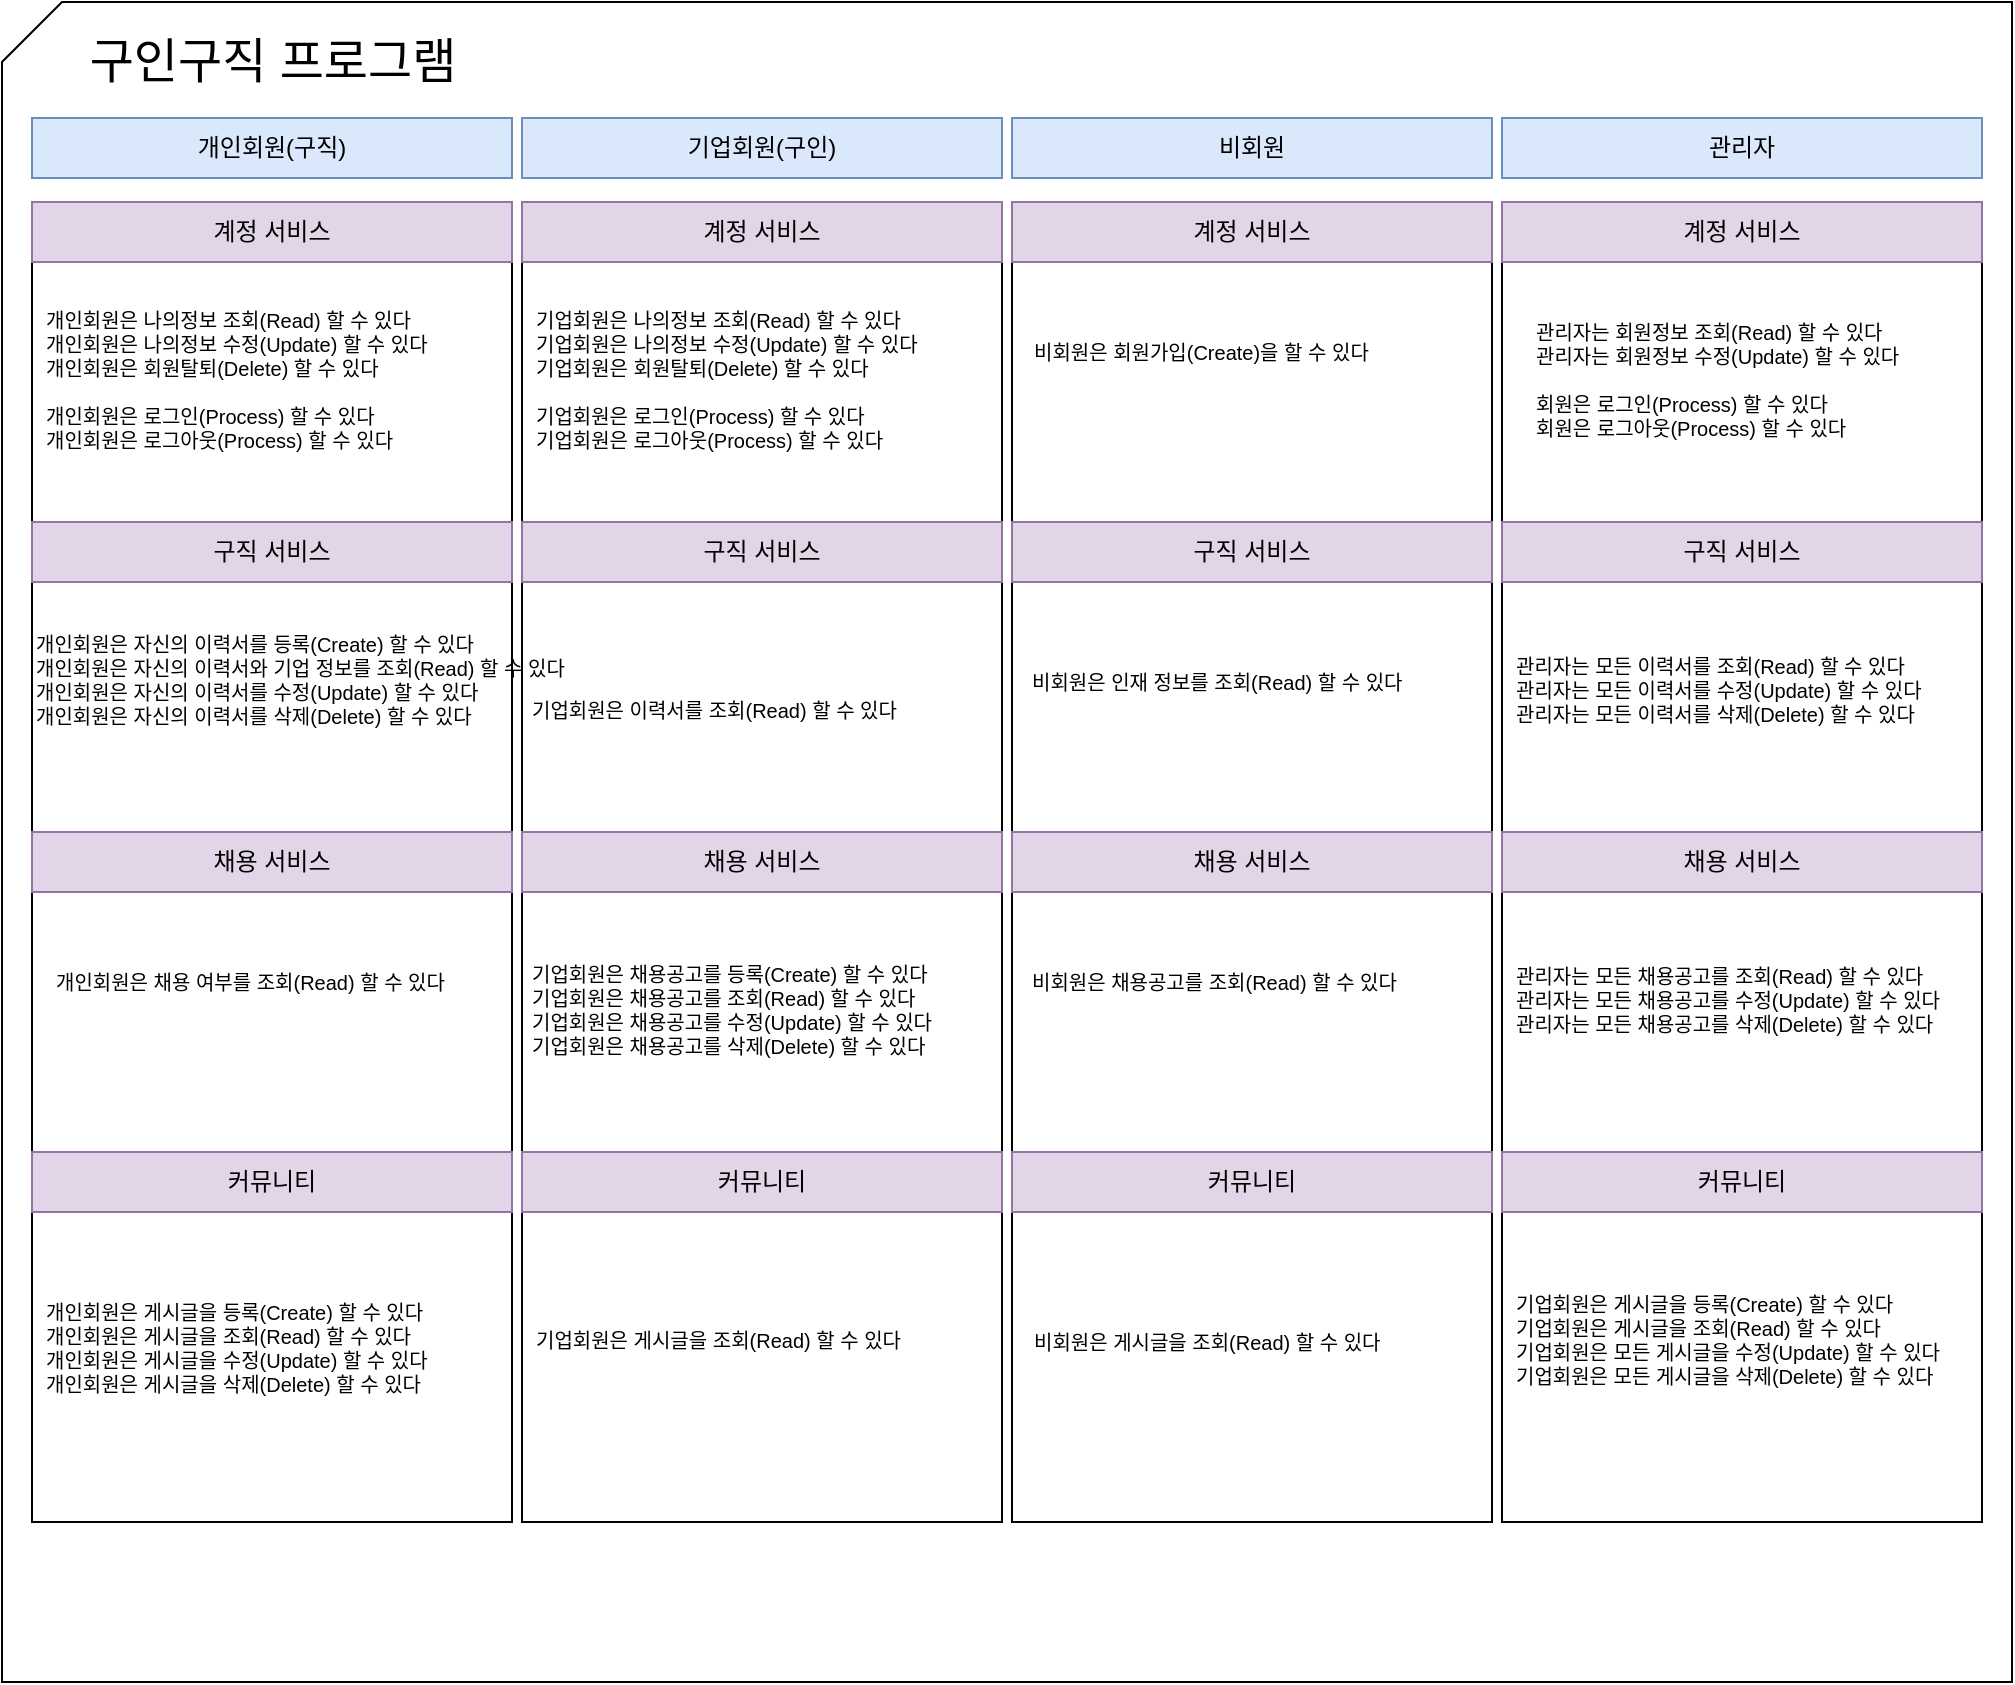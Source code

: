 <mxfile version="27.2.0" pages="4">
  <diagram name="요구사항 확인" id="si9WiEyHauwOeKY3Vzi-">
    <mxGraphModel dx="1188" dy="654" grid="1" gridSize="10" guides="1" tooltips="1" connect="1" arrows="1" fold="1" page="1" pageScale="1" pageWidth="827" pageHeight="1169" math="0" shadow="0">
      <root>
        <mxCell id="0" />
        <mxCell id="1" parent="0" />
        <mxCell id="LVaz8bQsQqEIjGHbkDQo-53" value="" style="shape=card;whiteSpace=wrap;html=1;" parent="1" vertex="1">
          <mxGeometry x="25" y="10" width="1005" height="840" as="geometry" />
        </mxCell>
        <mxCell id="LVaz8bQsQqEIjGHbkDQo-34" value="" style="rounded=0;whiteSpace=wrap;html=1;" parent="1" vertex="1">
          <mxGeometry x="775" y="110" width="240" height="660" as="geometry" />
        </mxCell>
        <mxCell id="LVaz8bQsQqEIjGHbkDQo-33" value="" style="rounded=0;whiteSpace=wrap;html=1;" parent="1" vertex="1">
          <mxGeometry x="530" y="110" width="240" height="660" as="geometry" />
        </mxCell>
        <mxCell id="LVaz8bQsQqEIjGHbkDQo-32" value="" style="rounded=0;whiteSpace=wrap;html=1;" parent="1" vertex="1">
          <mxGeometry x="285" y="110" width="240" height="660" as="geometry" />
        </mxCell>
        <mxCell id="LVaz8bQsQqEIjGHbkDQo-31" value="" style="rounded=0;whiteSpace=wrap;html=1;" parent="1" vertex="1">
          <mxGeometry x="40" y="110" width="240" height="660" as="geometry" />
        </mxCell>
        <mxCell id="LVaz8bQsQqEIjGHbkDQo-35" value="계정 서비스" style="rounded=0;whiteSpace=wrap;html=1;fillColor=#e1d5e7;strokeColor=#9673a6;" parent="1" vertex="1">
          <mxGeometry x="40" y="110" width="240" height="30" as="geometry" />
        </mxCell>
        <mxCell id="LVaz8bQsQqEIjGHbkDQo-36" value="계정 서비스" style="rounded=0;whiteSpace=wrap;html=1;fillColor=#e1d5e7;strokeColor=#9673a6;" parent="1" vertex="1">
          <mxGeometry x="285" y="110" width="240" height="30" as="geometry" />
        </mxCell>
        <mxCell id="LVaz8bQsQqEIjGHbkDQo-37" value="계정 서비스" style="rounded=0;whiteSpace=wrap;html=1;fillColor=#e1d5e7;strokeColor=#9673a6;" parent="1" vertex="1">
          <mxGeometry x="530" y="110" width="240" height="30" as="geometry" />
        </mxCell>
        <mxCell id="LVaz8bQsQqEIjGHbkDQo-38" value="계정 서비스" style="rounded=0;whiteSpace=wrap;html=1;fillColor=#e1d5e7;strokeColor=#9673a6;" parent="1" vertex="1">
          <mxGeometry x="775" y="110" width="240" height="30" as="geometry" />
        </mxCell>
        <mxCell id="LVaz8bQsQqEIjGHbkDQo-39" value="구직 서비스" style="rounded=0;whiteSpace=wrap;html=1;fillColor=#e1d5e7;strokeColor=#9673a6;" parent="1" vertex="1">
          <mxGeometry x="40" y="270" width="240" height="30" as="geometry" />
        </mxCell>
        <mxCell id="LVaz8bQsQqEIjGHbkDQo-40" value="구직 서비스" style="rounded=0;whiteSpace=wrap;html=1;fillColor=#e1d5e7;strokeColor=#9673a6;" parent="1" vertex="1">
          <mxGeometry x="285" y="270" width="240" height="30" as="geometry" />
        </mxCell>
        <mxCell id="LVaz8bQsQqEIjGHbkDQo-41" value="구직 서비스" style="rounded=0;whiteSpace=wrap;html=1;fillColor=#e1d5e7;strokeColor=#9673a6;" parent="1" vertex="1">
          <mxGeometry x="530" y="270" width="240" height="30" as="geometry" />
        </mxCell>
        <mxCell id="LVaz8bQsQqEIjGHbkDQo-42" value="구직 서비스" style="rounded=0;whiteSpace=wrap;html=1;fillColor=#e1d5e7;strokeColor=#9673a6;" parent="1" vertex="1">
          <mxGeometry x="775" y="270" width="240" height="30" as="geometry" />
        </mxCell>
        <mxCell id="LVaz8bQsQqEIjGHbkDQo-43" value="채용 서비스" style="rounded=0;whiteSpace=wrap;html=1;fillColor=#e1d5e7;strokeColor=#9673a6;" parent="1" vertex="1">
          <mxGeometry x="40" y="425" width="240" height="30" as="geometry" />
        </mxCell>
        <mxCell id="LVaz8bQsQqEIjGHbkDQo-44" value="채용 &lt;span style=&quot;background-color: transparent; color: light-dark(rgb(0, 0, 0), rgb(255, 255, 255));&quot;&gt;서비스&lt;/span&gt;" style="rounded=0;whiteSpace=wrap;html=1;fillColor=#e1d5e7;strokeColor=#9673a6;" parent="1" vertex="1">
          <mxGeometry x="285" y="425" width="240" height="30" as="geometry" />
        </mxCell>
        <mxCell id="LVaz8bQsQqEIjGHbkDQo-45" value="채용 서비스" style="rounded=0;whiteSpace=wrap;html=1;fillColor=#e1d5e7;strokeColor=#9673a6;" parent="1" vertex="1">
          <mxGeometry x="530" y="425" width="240" height="30" as="geometry" />
        </mxCell>
        <mxCell id="LVaz8bQsQqEIjGHbkDQo-46" value="채용 서비스" style="rounded=0;whiteSpace=wrap;html=1;fillColor=#e1d5e7;strokeColor=#9673a6;" parent="1" vertex="1">
          <mxGeometry x="775" y="425" width="240" height="30" as="geometry" />
        </mxCell>
        <mxCell id="LVaz8bQsQqEIjGHbkDQo-2" value="&lt;font style=&quot;font-size: 24px;&quot;&gt;구인구직 프로그램&lt;/font&gt;" style="text;html=1;align=center;verticalAlign=middle;resizable=0;points=[];autosize=1;strokeColor=none;fillColor=none;" parent="1" vertex="1">
          <mxGeometry x="55" y="20" width="210" height="40" as="geometry" />
        </mxCell>
        <mxCell id="LVaz8bQsQqEIjGHbkDQo-3" value="사서" style="text;html=1;align=center;verticalAlign=middle;resizable=0;points=[];autosize=1;strokeColor=none;fillColor=none;" parent="1" vertex="1">
          <mxGeometry x="290" y="68" width="50" height="30" as="geometry" />
        </mxCell>
        <mxCell id="LVaz8bQsQqEIjGHbkDQo-4" value="비회원" style="text;html=1;align=center;verticalAlign=middle;resizable=0;points=[];autosize=1;strokeColor=none;fillColor=none;" parent="1" vertex="1">
          <mxGeometry x="560" y="68" width="60" height="30" as="geometry" />
        </mxCell>
        <mxCell id="LVaz8bQsQqEIjGHbkDQo-5" value="회원" style="text;html=1;align=center;verticalAlign=middle;resizable=0;points=[];autosize=1;strokeColor=none;fillColor=none;" parent="1" vertex="1">
          <mxGeometry x="40" y="68" width="50" height="30" as="geometry" />
        </mxCell>
        <mxCell id="LVaz8bQsQqEIjGHbkDQo-6" value="관리자" style="text;html=1;align=center;verticalAlign=middle;resizable=0;points=[];autosize=1;strokeColor=none;fillColor=none;" parent="1" vertex="1">
          <mxGeometry x="840" y="68" width="60" height="30" as="geometry" />
        </mxCell>
        <mxCell id="LVaz8bQsQqEIjGHbkDQo-21" value="&lt;div&gt;&lt;span style=&quot;background-color: transparent; color: light-dark(rgb(0, 0, 0), rgb(255, 255, 255));&quot;&gt;개인회원은 나의정보 조회(Read) 할 수 있다&lt;/span&gt;&lt;/div&gt;&lt;div&gt;개인회원은 나의정보 수정(Update) 할 수 있다&lt;/div&gt;&lt;div&gt;개인회원은 회원탈퇴(Delete) 할 수 있다&lt;/div&gt;&lt;div&gt;&lt;br&gt;&lt;/div&gt;&lt;div&gt;개인회원은 로그인(Process) 할 수 있다&lt;/div&gt;&lt;div&gt;개인회원은 로그아웃&lt;span style=&quot;background-color: transparent; color: light-dark(rgb(0, 0, 0), rgb(255, 255, 255));&quot;&gt;(Process)&lt;/span&gt;&lt;span style=&quot;background-color: transparent; color: light-dark(rgb(0, 0, 0), rgb(255, 255, 255));&quot;&gt;&amp;nbsp;할 수 있다&lt;/span&gt;&lt;/div&gt;&lt;div&gt;&lt;br&gt;&lt;/div&gt;" style="text;html=1;align=left;verticalAlign=middle;resizable=0;points=[];autosize=1;strokeColor=none;fillColor=none;fontSize=10;" parent="1" vertex="1">
          <mxGeometry x="45" y="155" width="210" height="100" as="geometry" />
        </mxCell>
        <mxCell id="LVaz8bQsQqEIjGHbkDQo-23" value="&lt;br&gt;&lt;div&gt;비회원은 회원가입(Create)을 할 수 있다&lt;/div&gt;&lt;div&gt;&lt;br&gt;&lt;/div&gt;" style="text;html=1;align=left;verticalAlign=middle;resizable=0;points=[];autosize=1;strokeColor=none;fillColor=none;fontSize=10;" parent="1" vertex="1">
          <mxGeometry x="539" y="160" width="190" height="50" as="geometry" />
        </mxCell>
        <mxCell id="LVaz8bQsQqEIjGHbkDQo-25" value="&lt;div&gt;&lt;span style=&quot;background-color: transparent; color: light-dark(rgb(0, 0, 0), rgb(255, 255, 255));&quot;&gt;기업회원은 나의정보 조회(Read) 할 수 있다&lt;/span&gt;&lt;/div&gt;&lt;div&gt;&lt;span style=&quot;background-color: transparent; color: light-dark(rgb(0, 0, 0), rgb(255, 255, 255));&quot;&gt;기업회원은&amp;nbsp;&lt;/span&gt;나의정보 수정(Update) 할 수 있다&lt;/div&gt;&lt;div&gt;&lt;span style=&quot;background-color: transparent; color: light-dark(rgb(0, 0, 0), rgb(255, 255, 255));&quot;&gt;기업회원은&amp;nbsp;&lt;/span&gt;회원탈퇴(Delete) 할 수 있다&lt;/div&gt;&lt;div&gt;&lt;br&gt;&lt;/div&gt;&lt;div&gt;&lt;span style=&quot;background-color: transparent; color: light-dark(rgb(0, 0, 0), rgb(255, 255, 255));&quot;&gt;기업회원은&amp;nbsp;&lt;/span&gt;로그인(Process) 할 수 있다&lt;/div&gt;&lt;div&gt;&lt;span style=&quot;background-color: transparent; color: light-dark(rgb(0, 0, 0), rgb(255, 255, 255));&quot;&gt;기업회원은&amp;nbsp;&lt;/span&gt;로그아웃&lt;span style=&quot;background-color: transparent; color: light-dark(rgb(0, 0, 0), rgb(255, 255, 255));&quot;&gt;(Process)&lt;/span&gt;&lt;span style=&quot;background-color: transparent; color: light-dark(rgb(0, 0, 0), rgb(255, 255, 255));&quot;&gt;&amp;nbsp;할 수 있다&lt;/span&gt;&lt;/div&gt;&lt;div&gt;&lt;br&gt;&lt;/div&gt;" style="text;html=1;align=left;verticalAlign=middle;resizable=0;points=[];autosize=1;strokeColor=none;fillColor=none;fontSize=10;" parent="1" vertex="1">
          <mxGeometry x="290" y="155" width="210" height="100" as="geometry" />
        </mxCell>
        <mxCell id="LVaz8bQsQqEIjGHbkDQo-28" value="&lt;div&gt;기업회원은 이력서를 조회(Read) 할 수 있다&lt;/div&gt;&lt;div&gt;&lt;br&gt;&lt;/div&gt;" style="text;html=1;align=left;verticalAlign=middle;resizable=0;points=[];autosize=1;strokeColor=none;fillColor=none;fontSize=10;" parent="1" vertex="1">
          <mxGeometry x="288" y="350" width="210" height="40" as="geometry" />
        </mxCell>
        <mxCell id="LVaz8bQsQqEIjGHbkDQo-49" value="개인회원(구직)" style="rounded=0;whiteSpace=wrap;html=1;fillColor=#dae8fc;strokeColor=#6c8ebf;" parent="1" vertex="1">
          <mxGeometry x="40" y="68" width="240" height="30" as="geometry" />
        </mxCell>
        <mxCell id="LVaz8bQsQqEIjGHbkDQo-50" value="기업회원(구인)" style="rounded=0;whiteSpace=wrap;html=1;fillColor=#dae8fc;strokeColor=#6c8ebf;" parent="1" vertex="1">
          <mxGeometry x="285" y="68" width="240" height="30" as="geometry" />
        </mxCell>
        <mxCell id="LVaz8bQsQqEIjGHbkDQo-51" value="관리자" style="rounded=0;whiteSpace=wrap;html=1;fillColor=#dae8fc;strokeColor=#6c8ebf;" parent="1" vertex="1">
          <mxGeometry x="775" y="68" width="240" height="30" as="geometry" />
        </mxCell>
        <mxCell id="LVaz8bQsQqEIjGHbkDQo-52" value="비회원" style="rounded=0;whiteSpace=wrap;html=1;fillColor=#dae8fc;strokeColor=#6c8ebf;" parent="1" vertex="1">
          <mxGeometry x="530" y="68" width="240" height="30" as="geometry" />
        </mxCell>
        <mxCell id="SaV__zoNHmYWTOLUJSNv-4" value="&lt;div&gt;&lt;span style=&quot;background-color: transparent; color: light-dark(rgb(0, 0, 0), rgb(255, 255, 255));&quot;&gt;관리자는 회원정보 조회(Read) 할 수 있다&lt;/span&gt;&lt;/div&gt;&lt;div&gt;관리자는 회원정보 수정(Update) 할 수 있다&lt;/div&gt;&lt;div&gt;&lt;br&gt;&lt;/div&gt;&lt;div&gt;회원은 로그인(Process) 할 수 있다&lt;/div&gt;&lt;div&gt;회원은 로그아웃&lt;span style=&quot;background-color: transparent; color: light-dark(rgb(0, 0, 0), rgb(255, 255, 255));&quot;&gt;(Process)&lt;/span&gt;&lt;span style=&quot;background-color: transparent; color: light-dark(rgb(0, 0, 0), rgb(255, 255, 255));&quot;&gt;&amp;nbsp;할 수 있다&lt;/span&gt;&lt;/div&gt;&lt;div&gt;&lt;br&gt;&lt;/div&gt;" style="text;html=1;align=left;verticalAlign=middle;resizable=0;points=[];autosize=1;strokeColor=none;fillColor=none;fontSize=10;" parent="1" vertex="1">
          <mxGeometry x="790" y="160" width="210" height="90" as="geometry" />
        </mxCell>
        <mxCell id="SaV__zoNHmYWTOLUJSNv-5" value="&lt;div&gt;&lt;span style=&quot;background-color: transparent; color: light-dark(rgb(0, 0, 0), rgb(255, 255, 255));&quot;&gt;&lt;font&gt;개인회원은 자신의 이력서를 등록(Create) 할 수 있다&lt;/font&gt;&lt;/span&gt;&lt;/div&gt;&lt;div&gt;&lt;span style=&quot;background-color: transparent; color: light-dark(rgb(0, 0, 0), rgb(255, 255, 255));&quot;&gt;&lt;font&gt;개인회원은 자신의 이력서와 기업 정보를 조회(Read) 할 수 있다&lt;/font&gt;&lt;/span&gt;&lt;/div&gt;&lt;div&gt;&lt;font&gt;개인회원은 자신의 이력서를 수정(Update) 할 수 있다&lt;/font&gt;&lt;/div&gt;&lt;div&gt;&lt;font&gt;개인회원은 자신의 이력서를 삭제(Delete) 할 수 있다&lt;/font&gt;&lt;/div&gt;&lt;div&gt;&lt;br&gt;&lt;/div&gt;" style="text;html=1;align=left;verticalAlign=middle;resizable=0;points=[];autosize=1;strokeColor=none;fillColor=none;fontSize=10;" parent="1" vertex="1">
          <mxGeometry x="40" y="320" width="290" height="70" as="geometry" />
        </mxCell>
        <mxCell id="SaV__zoNHmYWTOLUJSNv-7" value="&lt;div&gt;&lt;br&gt;&lt;/div&gt;&lt;div&gt;&lt;span style=&quot;background-color: transparent; color: light-dark(rgb(0, 0, 0), rgb(255, 255, 255));&quot;&gt;개인회원은 채용 여부를 조회&lt;/span&gt;&lt;span style=&quot;background-color: transparent; color: light-dark(rgb(0, 0, 0), rgb(255, 255, 255));&quot;&gt;(Read) 할 수 있다&lt;/span&gt;&lt;/div&gt;&lt;div&gt;&lt;br&gt;&lt;/div&gt;" style="text;html=1;align=left;verticalAlign=middle;resizable=0;points=[];autosize=1;strokeColor=none;fillColor=none;fontSize=10;" parent="1" vertex="1">
          <mxGeometry x="50" y="475" width="220" height="50" as="geometry" />
        </mxCell>
        <mxCell id="SaV__zoNHmYWTOLUJSNv-8" value="&lt;div&gt;&lt;span style=&quot;background-color: transparent; color: light-dark(rgb(0, 0, 0), rgb(255, 255, 255));&quot;&gt;관리자는 모든 이력서를 조회(Read) 할 수 있다&lt;/span&gt;&lt;/div&gt;&lt;div&gt;관리자는 모든 이력서를 수정(Update) 할 수 있다&lt;/div&gt;&lt;div&gt;관리자는 모든 이력서를 삭제(Delete) 할 수 있다&lt;/div&gt;&lt;div&gt;&lt;br&gt;&lt;/div&gt;" style="text;html=1;align=left;verticalAlign=middle;resizable=0;points=[];autosize=1;strokeColor=none;fillColor=none;fontSize=10;" parent="1" vertex="1">
          <mxGeometry x="780" y="330" width="230" height="60" as="geometry" />
        </mxCell>
        <mxCell id="SaV__zoNHmYWTOLUJSNv-9" value="&lt;div&gt;&lt;span style=&quot;background-color: transparent; color: light-dark(rgb(0, 0, 0), rgb(255, 255, 255));&quot;&gt;관리자는 모든 채용공고를 조회(Read) 할 수 있다&lt;/span&gt;&lt;/div&gt;&lt;div&gt;관리자는 모든 채용공고를 수정(Update) 할 수 있다&lt;/div&gt;&lt;div&gt;관리자는 모든 채용공고를 삭제(Delete) 할 수 있다&lt;/div&gt;&lt;div&gt;&lt;br&gt;&lt;/div&gt;" style="text;html=1;align=left;verticalAlign=middle;resizable=0;points=[];autosize=1;strokeColor=none;fillColor=none;fontSize=10;" parent="1" vertex="1">
          <mxGeometry x="780" y="485" width="240" height="60" as="geometry" />
        </mxCell>
        <mxCell id="SaV__zoNHmYWTOLUJSNv-10" value="&lt;div&gt;&lt;br&gt;&lt;/div&gt;&lt;div&gt;&lt;span style=&quot;background-color: transparent; color: light-dark(rgb(0, 0, 0), rgb(255, 255, 255));&quot;&gt;비회원은 채용공고를 조회(Read) 할 수 있다&lt;/span&gt;&lt;/div&gt;&lt;div&gt;&lt;br&gt;&lt;/div&gt;" style="text;html=1;align=left;verticalAlign=middle;resizable=0;points=[];autosize=1;strokeColor=none;fillColor=none;fontSize=10;" parent="1" vertex="1">
          <mxGeometry x="538" y="475" width="210" height="50" as="geometry" />
        </mxCell>
        <mxCell id="SaV__zoNHmYWTOLUJSNv-11" value="&lt;div&gt;&lt;span style=&quot;background-color: transparent; color: light-dark(rgb(0, 0, 0), rgb(255, 255, 255));&quot;&gt;기업회원은 채용공고를 등록(Create) 할 수 있다&lt;/span&gt;&lt;/div&gt;&lt;div&gt;&lt;span style=&quot;background-color: transparent; color: light-dark(rgb(0, 0, 0), rgb(255, 255, 255));&quot;&gt;기업회원은 채용공고를 조회(Read) 할 수 있다&lt;/span&gt;&lt;/div&gt;&lt;div&gt;기업회원은 채용공고를 수정(Update) 할 수 있다&lt;/div&gt;&lt;div&gt;기업회원은 채용공고를 삭제(Delete) 할 수 있다&lt;/div&gt;&lt;div&gt;&lt;br&gt;&lt;/div&gt;" style="text;html=1;align=left;verticalAlign=middle;resizable=0;points=[];autosize=1;strokeColor=none;fillColor=none;fontSize=10;" parent="1" vertex="1">
          <mxGeometry x="288" y="485" width="220" height="70" as="geometry" />
        </mxCell>
        <mxCell id="SaV__zoNHmYWTOLUJSNv-13" value="커뮤니티" style="rounded=0;whiteSpace=wrap;html=1;fillColor=#e1d5e7;strokeColor=#9673a6;" parent="1" vertex="1">
          <mxGeometry x="40" y="585" width="240" height="30" as="geometry" />
        </mxCell>
        <mxCell id="SaV__zoNHmYWTOLUJSNv-14" value="커뮤니티" style="rounded=0;whiteSpace=wrap;html=1;fillColor=#e1d5e7;strokeColor=#9673a6;" parent="1" vertex="1">
          <mxGeometry x="285" y="585" width="240" height="30" as="geometry" />
        </mxCell>
        <mxCell id="SaV__zoNHmYWTOLUJSNv-15" value="커뮤니티" style="rounded=0;whiteSpace=wrap;html=1;fillColor=#e1d5e7;strokeColor=#9673a6;" parent="1" vertex="1">
          <mxGeometry x="530" y="585" width="240" height="30" as="geometry" />
        </mxCell>
        <mxCell id="SaV__zoNHmYWTOLUJSNv-16" value="커뮤니티" style="rounded=0;whiteSpace=wrap;html=1;fillColor=#e1d5e7;strokeColor=#9673a6;" parent="1" vertex="1">
          <mxGeometry x="775" y="585" width="240" height="30" as="geometry" />
        </mxCell>
        <mxCell id="SaV__zoNHmYWTOLUJSNv-20" value="&lt;div&gt;&lt;span style=&quot;background-color: transparent; color: light-dark(rgb(0, 0, 0), rgb(255, 255, 255));&quot;&gt;개인회원은 게시글을 등록(Create) 할 수 있다&lt;/span&gt;&lt;/div&gt;&lt;div&gt;&lt;span style=&quot;background-color: transparent; color: light-dark(rgb(0, 0, 0), rgb(255, 255, 255));&quot;&gt;개인회원은&amp;nbsp;&lt;/span&gt;게시글을&lt;span style=&quot;background-color: transparent; color: light-dark(rgb(0, 0, 0), rgb(255, 255, 255));&quot;&gt;&amp;nbsp;조회(Read) 할 수 있다&lt;/span&gt;&lt;/div&gt;&lt;div&gt;&lt;span style=&quot;background-color: transparent; color: light-dark(rgb(0, 0, 0), rgb(255, 255, 255));&quot;&gt;개인회원은&amp;nbsp;&lt;/span&gt;&lt;span style=&quot;background-color: transparent; color: light-dark(rgb(0, 0, 0), rgb(255, 255, 255));&quot;&gt;게시글을&lt;/span&gt;&lt;span style=&quot;background-color: transparent; color: light-dark(rgb(0, 0, 0), rgb(255, 255, 255));&quot;&gt;&amp;nbsp;수정(Update) 할 수 있다&lt;/span&gt;&lt;/div&gt;&lt;div&gt;개인회원은&amp;nbsp;&lt;span style=&quot;background-color: transparent; color: light-dark(rgb(0, 0, 0), rgb(255, 255, 255));&quot;&gt;게시글을&lt;/span&gt;&lt;span style=&quot;background-color: transparent; color: light-dark(rgb(0, 0, 0), rgb(255, 255, 255));&quot;&gt;&amp;nbsp;&lt;/span&gt;&lt;span style=&quot;background-color: transparent; color: light-dark(rgb(0, 0, 0), rgb(255, 255, 255));&quot;&gt;삭제(Delete) 할 수 있다&lt;/span&gt;&lt;/div&gt;&lt;div&gt;&lt;br&gt;&lt;/div&gt;&lt;div&gt;&lt;br&gt;&lt;/div&gt;" style="text;html=1;align=left;verticalAlign=middle;resizable=0;points=[];autosize=1;strokeColor=none;fillColor=none;fontSize=10;" parent="1" vertex="1">
          <mxGeometry x="45" y="650" width="210" height="90" as="geometry" />
        </mxCell>
        <mxCell id="SaV__zoNHmYWTOLUJSNv-21" value="&lt;div&gt;&lt;span style=&quot;background-color: transparent; color: light-dark(rgb(0, 0, 0), rgb(255, 255, 255));&quot;&gt;기업회원은&amp;nbsp;&lt;/span&gt;&lt;span style=&quot;background-color: transparent; color: light-dark(rgb(0, 0, 0), rgb(255, 255, 255));&quot;&gt;게시글을&lt;/span&gt;&lt;span style=&quot;background-color: transparent; color: light-dark(rgb(0, 0, 0), rgb(255, 255, 255));&quot;&gt;&amp;nbsp;조회(Read) 할 수 있다&lt;/span&gt;&lt;/div&gt;&lt;div&gt;&lt;br&gt;&lt;/div&gt;" style="text;html=1;align=left;verticalAlign=middle;resizable=0;points=[];autosize=1;strokeColor=none;fillColor=none;fontSize=10;" parent="1" vertex="1">
          <mxGeometry x="290" y="665" width="210" height="40" as="geometry" />
        </mxCell>
        <mxCell id="SaV__zoNHmYWTOLUJSNv-22" value="&lt;div&gt;&lt;br&gt;&lt;/div&gt;&lt;div&gt;&lt;span style=&quot;background-color: transparent; color: light-dark(rgb(0, 0, 0), rgb(255, 255, 255));&quot;&gt;비회원은 게시글을 조회(Read) 할 수 있다&lt;/span&gt;&lt;/div&gt;&lt;div&gt;&lt;br&gt;&lt;/div&gt;" style="text;html=1;align=left;verticalAlign=middle;resizable=0;points=[];autosize=1;strokeColor=none;fillColor=none;fontSize=10;" parent="1" vertex="1">
          <mxGeometry x="539" y="655" width="200" height="50" as="geometry" />
        </mxCell>
        <mxCell id="SaV__zoNHmYWTOLUJSNv-23" value="&lt;div&gt;&lt;span style=&quot;background-color: transparent; color: light-dark(rgb(0, 0, 0), rgb(255, 255, 255));&quot;&gt;기업회원은 게시글을 등록(Create) 할 수 있다&lt;/span&gt;&lt;/div&gt;&lt;div&gt;&lt;span style=&quot;background-color: transparent; color: light-dark(rgb(0, 0, 0), rgb(255, 255, 255));&quot;&gt;기업회원은&amp;nbsp;&lt;/span&gt;게시글을&lt;span style=&quot;background-color: transparent; color: light-dark(rgb(0, 0, 0), rgb(255, 255, 255));&quot;&gt;&amp;nbsp;조회(Read) 할 수 있다&lt;/span&gt;&lt;/div&gt;&lt;div&gt;기업회원은 모든&amp;nbsp;&lt;span style=&quot;background-color: transparent; color: light-dark(rgb(0, 0, 0), rgb(255, 255, 255));&quot;&gt;게시글을&lt;/span&gt;&lt;span style=&quot;background-color: transparent; color: light-dark(rgb(0, 0, 0), rgb(255, 255, 255));&quot;&gt;&amp;nbsp;수정(Update) 할 수 있다&lt;/span&gt;&lt;/div&gt;&lt;div&gt;기업회원은 모든&amp;nbsp;&lt;span style=&quot;background-color: transparent; color: light-dark(rgb(0, 0, 0), rgb(255, 255, 255));&quot;&gt;게시글을&lt;/span&gt;&lt;span style=&quot;background-color: transparent; color: light-dark(rgb(0, 0, 0), rgb(255, 255, 255));&quot;&gt;&amp;nbsp;&lt;/span&gt;&lt;span style=&quot;background-color: transparent; color: light-dark(rgb(0, 0, 0), rgb(255, 255, 255));&quot;&gt;삭제(Delete) 할 수 있다&lt;/span&gt;&lt;/div&gt;&lt;div&gt;&lt;br&gt;&lt;/div&gt;" style="text;html=1;align=left;verticalAlign=middle;resizable=0;points=[];autosize=1;strokeColor=none;fillColor=none;fontSize=10;" parent="1" vertex="1">
          <mxGeometry x="780" y="650" width="240" height="70" as="geometry" />
        </mxCell>
        <mxCell id="SaV__zoNHmYWTOLUJSNv-24" value="&lt;div&gt;&lt;br&gt;&lt;/div&gt;&lt;div&gt;&lt;span style=&quot;background-color: transparent; color: light-dark(rgb(0, 0, 0), rgb(255, 255, 255));&quot;&gt;비회원은 인재 정보를 조회(Read) 할 수 있다&lt;/span&gt;&lt;/div&gt;&lt;div&gt;&lt;br&gt;&lt;/div&gt;" style="text;html=1;align=left;verticalAlign=middle;resizable=0;points=[];autosize=1;strokeColor=none;fillColor=none;fontSize=10;" parent="1" vertex="1">
          <mxGeometry x="538" y="325" width="210" height="50" as="geometry" />
        </mxCell>
      </root>
    </mxGraphModel>
  </diagram>
  <diagram id="X-sClFv_vMUYgel3WsuL" name="USECASE">
    <mxGraphModel dx="1426" dy="1954" grid="1" gridSize="10" guides="1" tooltips="1" connect="1" arrows="1" fold="1" page="1" pageScale="1" pageWidth="827" pageHeight="1169" math="0" shadow="0">
      <root>
        <mxCell id="0" />
        <mxCell id="1" parent="0" />
        <mxCell id="lqyYVkaj1ugJret3nmJo-53" value="구인구직 시스템" style="shape=umlFrame;whiteSpace=wrap;html=1;pointerEvents=0;width=110;height=30;" parent="1" vertex="1">
          <mxGeometry x="129" y="-150" width="561" height="750" as="geometry" />
        </mxCell>
        <mxCell id="lqyYVkaj1ugJret3nmJo-56" value="비회원" style="shape=umlActor;verticalLabelPosition=bottom;verticalAlign=top;html=1;" parent="1" vertex="1">
          <mxGeometry x="59" y="220" width="30" height="60" as="geometry" />
        </mxCell>
        <mxCell id="lqyYVkaj1ugJret3nmJo-79" value="USE" style="html=1;verticalAlign=bottom;endArrow=block;curved=0;rounded=0;entryX=0;entryY=0.5;entryDx=0;entryDy=0;fontSize=8;exitX=1;exitY=0.333;exitDx=0;exitDy=0;exitPerimeter=0;" parent="1" source="lqyYVkaj1ugJret3nmJo-56" target="jnj4ACzPCLwRrJBn_AM5-3" edge="1">
          <mxGeometry width="80" relative="1" as="geometry">
            <mxPoint x="89" y="331.495" as="sourcePoint" />
            <mxPoint x="200" y="565" as="targetPoint" />
          </mxGeometry>
        </mxCell>
        <mxCell id="lqyYVkaj1ugJret3nmJo-80" value="관리자" style="shape=umlActor;verticalLabelPosition=bottom;verticalAlign=top;html=1;" parent="1" vertex="1">
          <mxGeometry x="730" y="60" width="30" height="60" as="geometry" />
        </mxCell>
        <mxCell id="nFLHM8DwkbrbsuJ7evch-16" value="기업회원" style="shape=umlActor;verticalLabelPosition=bottom;verticalAlign=top;html=1;outlineConnect=0;" parent="1" vertex="1">
          <mxGeometry x="59" y="380" width="30" height="60" as="geometry" />
        </mxCell>
        <mxCell id="nFLHM8DwkbrbsuJ7evch-17" value="개인회원" style="shape=umlActor;verticalLabelPosition=bottom;verticalAlign=top;html=1;outlineConnect=0;" parent="1" vertex="1">
          <mxGeometry x="59" y="-50" width="30" height="60" as="geometry" />
        </mxCell>
        <mxCell id="yW2wYiz92u4VLbAERbzb-1" value="이력서 관리" style="ellipse;whiteSpace=wrap;html=1;" parent="1" vertex="1">
          <mxGeometry x="275" y="65" width="75" height="50" as="geometry" />
        </mxCell>
        <mxCell id="E3qDzNb2zITLy5AC-3RK-1" value="등록" style="ellipse;whiteSpace=wrap;html=1;" parent="1" vertex="1">
          <mxGeometry x="217.5" y="110" width="40" height="40" as="geometry" />
        </mxCell>
        <mxCell id="E3qDzNb2zITLy5AC-3RK-2" value="이력서조회" style="ellipse;whiteSpace=wrap;html=1;" parent="1" vertex="1">
          <mxGeometry x="257.5" y="190" width="72.5" height="40" as="geometry" />
        </mxCell>
        <mxCell id="E3qDzNb2zITLy5AC-3RK-4" value="삭제" style="ellipse;whiteSpace=wrap;html=1;" parent="1" vertex="1">
          <mxGeometry x="310" y="140" width="40" height="40" as="geometry" />
        </mxCell>
        <mxCell id="E3qDzNb2zITLy5AC-3RK-5" value="" style="endArrow=classic;html=1;rounded=0;entryX=0;entryY=0.5;entryDx=0;entryDy=0;" parent="1" source="nFLHM8DwkbrbsuJ7evch-17" target="yW2wYiz92u4VLbAERbzb-1" edge="1">
          <mxGeometry width="50" height="50" relative="1" as="geometry">
            <mxPoint x="390" y="330" as="sourcePoint" />
            <mxPoint x="440" y="280" as="targetPoint" />
          </mxGeometry>
        </mxCell>
        <mxCell id="E3qDzNb2zITLy5AC-3RK-6" value="USE" style="edgeLabel;html=1;align=center;verticalAlign=middle;resizable=0;points=[];fontSize=8;" parent="E3qDzNb2zITLy5AC-3RK-5" vertex="1" connectable="0">
          <mxGeometry x="0.008" relative="1" as="geometry">
            <mxPoint as="offset" />
          </mxGeometry>
        </mxCell>
        <mxCell id="E3qDzNb2zITLy5AC-3RK-7" value="로그인" style="ellipse;whiteSpace=wrap;html=1;" parent="1" vertex="1">
          <mxGeometry x="450" y="320" width="70" height="50" as="geometry" />
        </mxCell>
        <mxCell id="JvSu4kjObXaTKuhGhONT-1" value="채용공고 관리" style="ellipse;whiteSpace=wrap;html=1;" parent="1" vertex="1">
          <mxGeometry x="240" y="390" width="75" height="60" as="geometry" />
        </mxCell>
        <mxCell id="JvSu4kjObXaTKuhGhONT-2" value="등록" style="ellipse;whiteSpace=wrap;html=1;" parent="1" vertex="1">
          <mxGeometry x="190" y="500" width="40" height="40" as="geometry" />
        </mxCell>
        <mxCell id="JvSu4kjObXaTKuhGhONT-3" value="채용공고 조회" style="ellipse;whiteSpace=wrap;html=1;" parent="1" vertex="1">
          <mxGeometry x="237.5" y="290" width="77.5" height="45" as="geometry" />
        </mxCell>
        <mxCell id="JvSu4kjObXaTKuhGhONT-4" value="수정" style="ellipse;whiteSpace=wrap;html=1;" parent="1" vertex="1">
          <mxGeometry x="240" y="510" width="40" height="40" as="geometry" />
        </mxCell>
        <mxCell id="JvSu4kjObXaTKuhGhONT-5" value="삭제" style="ellipse;whiteSpace=wrap;html=1;" parent="1" vertex="1">
          <mxGeometry x="297.5" y="500" width="40" height="40" as="geometry" />
        </mxCell>
        <mxCell id="JvSu4kjObXaTKuhGhONT-7" value="" style="endArrow=classic;html=1;rounded=0;entryX=0;entryY=0.667;entryDx=0;entryDy=0;entryPerimeter=0;" parent="1" source="nFLHM8DwkbrbsuJ7evch-16" target="JvSu4kjObXaTKuhGhONT-1" edge="1">
          <mxGeometry width="50" height="50" relative="1" as="geometry">
            <mxPoint x="130" y="330" as="sourcePoint" />
            <mxPoint x="230" y="340" as="targetPoint" />
          </mxGeometry>
        </mxCell>
        <mxCell id="JvSu4kjObXaTKuhGhONT-8" value="&lt;font style=&quot;font-size: 8px;&quot;&gt;USE&lt;/font&gt;" style="edgeLabel;html=1;align=center;verticalAlign=middle;resizable=0;points=[];" parent="JvSu4kjObXaTKuhGhONT-7" vertex="1" connectable="0">
          <mxGeometry x="0.008" relative="1" as="geometry">
            <mxPoint as="offset" />
          </mxGeometry>
        </mxCell>
        <mxCell id="JvSu4kjObXaTKuhGhONT-9" value="커뮤니티" style="ellipse;whiteSpace=wrap;html=1;" parent="1" vertex="1">
          <mxGeometry x="550" y="140" width="96" height="70" as="geometry" />
        </mxCell>
        <mxCell id="JvSu4kjObXaTKuhGhONT-14" value="&lt;div&gt;&lt;br&gt;&lt;/div&gt;" style="endArrow=block;endSize=8;endFill=0;html=1;rounded=0;exitX=0.925;exitY=0.35;exitDx=0;exitDy=0;entryX=0;entryY=1;entryDx=0;entryDy=0;exitPerimeter=0;" parent="1" source="E3qDzNb2zITLy5AC-3RK-1" target="yW2wYiz92u4VLbAERbzb-1" edge="1">
          <mxGeometry width="160" relative="1" as="geometry">
            <mxPoint x="330" y="410" as="sourcePoint" />
            <mxPoint x="490" y="410" as="targetPoint" />
          </mxGeometry>
        </mxCell>
        <mxCell id="JvSu4kjObXaTKuhGhONT-17" value="&lt;div&gt;&lt;br&gt;&lt;/div&gt;" style="endArrow=block;endSize=8;endFill=0;html=1;rounded=0;exitX=0.5;exitY=0;exitDx=0;exitDy=0;entryX=0.32;entryY=1;entryDx=0;entryDy=0;entryPerimeter=0;" parent="1" source="E3qDzNb2zITLy5AC-3RK-3" target="yW2wYiz92u4VLbAERbzb-1" edge="1">
          <mxGeometry width="160" relative="1" as="geometry">
            <mxPoint x="350" y="186" as="sourcePoint" />
            <mxPoint x="400" y="160" as="targetPoint" />
          </mxGeometry>
        </mxCell>
        <mxCell id="JvSu4kjObXaTKuhGhONT-18" value="&lt;div&gt;&lt;br&gt;&lt;/div&gt;" style="endArrow=block;endSize=8;endFill=0;html=1;rounded=0;exitX=0.3;exitY=0;exitDx=0;exitDy=0;entryX=0.613;entryY=1.04;entryDx=0;entryDy=0;entryPerimeter=0;exitPerimeter=0;" parent="1" source="E3qDzNb2zITLy5AC-3RK-4" target="yW2wYiz92u4VLbAERbzb-1" edge="1">
          <mxGeometry width="160" relative="1" as="geometry">
            <mxPoint x="440" y="166" as="sourcePoint" />
            <mxPoint x="490" y="140" as="targetPoint" />
          </mxGeometry>
        </mxCell>
        <mxCell id="JvSu4kjObXaTKuhGhONT-19" value="&lt;div&gt;&lt;br&gt;&lt;/div&gt;" style="endArrow=block;endSize=8;endFill=0;html=1;rounded=0;entryX=0.287;entryY=0.917;entryDx=0;entryDy=0;entryPerimeter=0;" parent="1" source="JvSu4kjObXaTKuhGhONT-2" target="JvSu4kjObXaTKuhGhONT-1" edge="1">
          <mxGeometry width="160" relative="1" as="geometry">
            <mxPoint x="190" y="442" as="sourcePoint" />
            <mxPoint x="226" y="410" as="targetPoint" />
          </mxGeometry>
        </mxCell>
        <mxCell id="JvSu4kjObXaTKuhGhONT-21" value="&lt;div&gt;&lt;br&gt;&lt;/div&gt;" style="endArrow=block;endSize=8;endFill=0;html=1;rounded=0;exitX=0.5;exitY=0;exitDx=0;exitDy=0;entryX=0.5;entryY=1;entryDx=0;entryDy=0;" parent="1" source="JvSu4kjObXaTKuhGhONT-4" target="JvSu4kjObXaTKuhGhONT-1" edge="1">
          <mxGeometry width="160" relative="1" as="geometry">
            <mxPoint x="280" y="422" as="sourcePoint" />
            <mxPoint x="260" y="390" as="targetPoint" />
          </mxGeometry>
        </mxCell>
        <mxCell id="JvSu4kjObXaTKuhGhONT-22" value="&lt;div&gt;&lt;br&gt;&lt;/div&gt;" style="endArrow=block;endSize=8;endFill=0;html=1;rounded=0;exitX=0.363;exitY=0.05;exitDx=0;exitDy=0;entryX=0.753;entryY=0.917;entryDx=0;entryDy=0;exitPerimeter=0;entryPerimeter=0;" parent="1" source="JvSu4kjObXaTKuhGhONT-5" target="JvSu4kjObXaTKuhGhONT-1" edge="1">
          <mxGeometry width="160" relative="1" as="geometry">
            <mxPoint x="340" y="432" as="sourcePoint" />
            <mxPoint x="376" y="400" as="targetPoint" />
          </mxGeometry>
        </mxCell>
        <mxCell id="JvSu4kjObXaTKuhGhONT-27" value="&amp;lt;&amp;lt;include&amp;gt;&amp;gt;" style="endArrow=open;endSize=8;dashed=1;html=1;rounded=0;entryX=0.5;entryY=0;entryDx=0;entryDy=0;exitX=1.013;exitY=0.68;exitDx=0;exitDy=0;exitPerimeter=0;" parent="1" source="yW2wYiz92u4VLbAERbzb-1" target="E3qDzNb2zITLy5AC-3RK-7" edge="1">
          <mxGeometry width="160" relative="1" as="geometry">
            <mxPoint x="400" y="78" as="sourcePoint" />
            <mxPoint x="525" y="70" as="targetPoint" />
          </mxGeometry>
        </mxCell>
        <mxCell id="JvSu4kjObXaTKuhGhONT-28" value="&lt;font style=&quot;font-size: 8px;&quot;&gt;USE&lt;/font&gt;" style="html=1;verticalAlign=bottom;endArrow=block;curved=0;rounded=0;" parent="1" source="lqyYVkaj1ugJret3nmJo-80" target="JvSu4kjObXaTKuhGhONT-9" edge="1">
          <mxGeometry width="80" relative="1" as="geometry">
            <mxPoint x="370" y="410" as="sourcePoint" />
            <mxPoint x="450" y="410" as="targetPoint" />
          </mxGeometry>
        </mxCell>
        <mxCell id="JvSu4kjObXaTKuhGhONT-29" value="&lt;font style=&quot;font-size: 8px;&quot;&gt;USE&lt;/font&gt;" style="html=1;verticalAlign=bottom;endArrow=block;curved=0;rounded=0;entryX=0;entryY=0;entryDx=0;entryDy=0;" parent="1" source="nFLHM8DwkbrbsuJ7evch-17" target="JvSu4kjObXaTKuhGhONT-9" edge="1">
          <mxGeometry width="80" relative="1" as="geometry">
            <mxPoint y="71.5" as="sourcePoint" />
            <mxPoint x="-199" y="228.5" as="targetPoint" />
          </mxGeometry>
        </mxCell>
        <mxCell id="jnj4ACzPCLwRrJBn_AM5-1" value="회원관리" style="ellipse;whiteSpace=wrap;html=1;" parent="1" vertex="1">
          <mxGeometry x="450" width="70" height="40" as="geometry" />
        </mxCell>
        <mxCell id="jnj4ACzPCLwRrJBn_AM5-4" value="등록" style="ellipse;whiteSpace=wrap;html=1;" parent="1" vertex="1">
          <mxGeometry x="385" y="-50" width="40" height="40" as="geometry" />
        </mxCell>
        <mxCell id="jnj4ACzPCLwRrJBn_AM5-5" value="수정" style="ellipse;whiteSpace=wrap;html=1;" parent="1" vertex="1">
          <mxGeometry x="480" y="-90" width="40" height="40" as="geometry" />
        </mxCell>
        <mxCell id="jnj4ACzPCLwRrJBn_AM5-6" value="삭제" style="ellipse;whiteSpace=wrap;html=1;" parent="1" vertex="1">
          <mxGeometry x="530" y="-60" width="40" height="40" as="geometry" />
        </mxCell>
        <mxCell id="jnj4ACzPCLwRrJBn_AM5-7" value="" style="html=1;verticalAlign=bottom;endArrow=block;curved=0;rounded=0;entryX=0.943;entryY=0.325;entryDx=0;entryDy=0;entryPerimeter=0;" parent="1" source="lqyYVkaj1ugJret3nmJo-80" target="jnj4ACzPCLwRrJBn_AM5-1" edge="1">
          <mxGeometry x="-0.009" y="-15" width="80" relative="1" as="geometry">
            <mxPoint x="848" y="664" as="sourcePoint" />
            <mxPoint x="600" y="440" as="targetPoint" />
            <mxPoint as="offset" />
          </mxGeometry>
        </mxCell>
        <mxCell id="wbKzIDQ0j2EUItojgnZk-13" value="&lt;font style=&quot;font-size: 8px;&quot;&gt;USE&lt;/font&gt;" style="edgeLabel;html=1;align=center;verticalAlign=middle;resizable=0;points=[];" vertex="1" connectable="0" parent="jnj4ACzPCLwRrJBn_AM5-7">
          <mxGeometry x="-0.024" y="-1" relative="1" as="geometry">
            <mxPoint as="offset" />
          </mxGeometry>
        </mxCell>
        <mxCell id="jnj4ACzPCLwRrJBn_AM5-11" value="&lt;font style=&quot;font-size: 8px;&quot;&gt;USE&lt;/font&gt;" style="html=1;verticalAlign=bottom;endArrow=block;curved=0;rounded=0;entryX=0;entryY=0.5;entryDx=0;entryDy=0;" parent="1" source="nFLHM8DwkbrbsuJ7evch-16" target="E3qDzNb2zITLy5AC-3RK-2" edge="1">
          <mxGeometry width="80" relative="1" as="geometry">
            <mxPoint x="210" y="310" as="sourcePoint" />
            <mxPoint x="439" y="483" as="targetPoint" />
          </mxGeometry>
        </mxCell>
        <mxCell id="jnj4ACzPCLwRrJBn_AM5-18" value="조회" style="ellipse;whiteSpace=wrap;html=1;" parent="1" vertex="1">
          <mxGeometry x="425" y="-80" width="40" height="40" as="geometry" />
        </mxCell>
        <mxCell id="jnj4ACzPCLwRrJBn_AM5-20" value="&lt;div&gt;&lt;br&gt;&lt;/div&gt;" style="endArrow=block;endSize=8;endFill=0;html=1;rounded=0;entryX=1;entryY=0;entryDx=0;entryDy=0;exitX=0;exitY=1;exitDx=0;exitDy=0;" parent="1" source="jnj4ACzPCLwRrJBn_AM5-6" target="jnj4ACzPCLwRrJBn_AM5-1" edge="1">
          <mxGeometry x="0.004" width="160" relative="1" as="geometry">
            <mxPoint x="205" y="20" as="sourcePoint" />
            <mxPoint x="180" y="100" as="targetPoint" />
            <mxPoint as="offset" />
          </mxGeometry>
        </mxCell>
        <mxCell id="jnj4ACzPCLwRrJBn_AM5-22" value="&lt;div&gt;&lt;br&gt;&lt;/div&gt;" style="endArrow=block;endSize=8;endFill=0;html=1;rounded=0;exitX=0.783;exitY=1.05;exitDx=0;exitDy=0;exitPerimeter=0;entryX=0.207;entryY=0.008;entryDx=0;entryDy=0;entryPerimeter=0;" parent="1" source="jnj4ACzPCLwRrJBn_AM5-18" target="jnj4ACzPCLwRrJBn_AM5-1" edge="1">
          <mxGeometry x="0.004" width="160" relative="1" as="geometry">
            <mxPoint x="180" y="275" as="sourcePoint" />
            <mxPoint x="460" y="20" as="targetPoint" />
            <mxPoint as="offset" />
          </mxGeometry>
        </mxCell>
        <mxCell id="jnj4ACzPCLwRrJBn_AM5-24" value="&lt;div&gt;&lt;br&gt;&lt;/div&gt;" style="endArrow=block;endSize=8;endFill=0;html=1;rounded=0;exitX=0.5;exitY=1;exitDx=0;exitDy=0;" parent="1" target="jnj4ACzPCLwRrJBn_AM5-1" edge="1" source="jnj4ACzPCLwRrJBn_AM5-5">
          <mxGeometry x="0.004" width="160" relative="1" as="geometry">
            <mxPoint x="490" y="-40" as="sourcePoint" />
            <mxPoint x="480" y="10" as="targetPoint" />
            <mxPoint as="offset" />
          </mxGeometry>
        </mxCell>
        <mxCell id="jnj4ACzPCLwRrJBn_AM5-25" value="&lt;div&gt;&lt;br&gt;&lt;/div&gt;" style="endArrow=block;endSize=8;endFill=0;html=1;rounded=0;entryX=-0.007;entryY=0.321;entryDx=0;entryDy=0;exitX=1;exitY=1;exitDx=0;exitDy=0;entryPerimeter=0;" parent="1" source="jnj4ACzPCLwRrJBn_AM5-4" target="jnj4ACzPCLwRrJBn_AM5-1" edge="1">
          <mxGeometry x="0.004" width="160" relative="1" as="geometry">
            <mxPoint x="270" y="155" as="sourcePoint" />
            <mxPoint x="437" y="-80" as="targetPoint" />
            <mxPoint as="offset" />
          </mxGeometry>
        </mxCell>
        <mxCell id="jnj4ACzPCLwRrJBn_AM5-27" value="&lt;font style=&quot;font-size: 8px;&quot;&gt;USE&lt;/font&gt;" style="html=1;verticalAlign=bottom;endArrow=block;curved=0;rounded=0;entryX=0;entryY=0.5;entryDx=0;entryDy=0;" parent="1" source="nFLHM8DwkbrbsuJ7evch-17" target="jnj4ACzPCLwRrJBn_AM5-1" edge="1">
          <mxGeometry width="80" relative="1" as="geometry">
            <mxPoint x="170" y="-80" as="sourcePoint" />
            <mxPoint x="509" y="-51" as="targetPoint" />
          </mxGeometry>
        </mxCell>
        <mxCell id="gDdUNa4HH3ofPI2EjhW_-1" value="&amp;lt;&amp;lt;include&amp;gt;&amp;gt;" style="endArrow=open;endSize=8;dashed=1;html=1;rounded=0;exitX=0.203;exitY=0.957;exitDx=0;exitDy=0;entryX=1;entryY=0;entryDx=0;entryDy=0;exitPerimeter=0;" parent="1" source="JvSu4kjObXaTKuhGhONT-9" target="E3qDzNb2zITLy5AC-3RK-7" edge="1">
          <mxGeometry width="160" relative="1" as="geometry">
            <mxPoint x="550" y="260" as="sourcePoint" />
            <mxPoint x="675" y="420" as="targetPoint" />
          </mxGeometry>
        </mxCell>
        <mxCell id="gDdUNa4HH3ofPI2EjhW_-2" value="&amp;lt;&amp;lt;include&amp;gt;&amp;gt;" style="endArrow=open;endSize=8;dashed=1;html=1;rounded=0;exitX=0.671;exitY=1.133;exitDx=0;exitDy=0;entryX=0.671;entryY=0.09;entryDx=0;entryDy=0;exitPerimeter=0;entryPerimeter=0;" parent="1" source="jnj4ACzPCLwRrJBn_AM5-1" target="E3qDzNb2zITLy5AC-3RK-7" edge="1">
          <mxGeometry width="160" relative="1" as="geometry">
            <mxPoint x="505" y="140" as="sourcePoint" />
            <mxPoint x="460" y="238" as="targetPoint" />
          </mxGeometry>
        </mxCell>
        <mxCell id="jnj4ACzPCLwRrJBn_AM5-3" value="회원가입" style="ellipse;whiteSpace=wrap;html=1;" parent="1" vertex="1">
          <mxGeometry x="150" y="205" width="67.5" height="40" as="geometry" />
        </mxCell>
        <mxCell id="gDdUNa4HH3ofPI2EjhW_-5" value="USE" style="html=1;verticalAlign=bottom;endArrow=block;curved=0;rounded=0;fontSize=8;entryX=-0.025;entryY=0.35;entryDx=0;entryDy=0;entryPerimeter=0;" parent="1" source="nFLHM8DwkbrbsuJ7evch-17" edge="1" target="E3qDzNb2zITLy5AC-3RK-2">
          <mxGeometry width="80" relative="1" as="geometry">
            <mxPoint x="140" y="270" as="sourcePoint" />
            <mxPoint x="260" y="260" as="targetPoint" />
          </mxGeometry>
        </mxCell>
        <mxCell id="gDdUNa4HH3ofPI2EjhW_-6" value="USE" style="html=1;verticalAlign=bottom;endArrow=block;curved=0;rounded=0;fontSize=8;exitX=0.678;exitY=0.7;exitDx=0;exitDy=0;exitPerimeter=0;entryX=-0.006;entryY=0.378;entryDx=0;entryDy=0;entryPerimeter=0;" parent="1" source="lqyYVkaj1ugJret3nmJo-56" target="JvSu4kjObXaTKuhGhONT-3" edge="1">
          <mxGeometry width="80" relative="1" as="geometry">
            <mxPoint x="170" y="370" as="sourcePoint" />
            <mxPoint x="350" y="320" as="targetPoint" />
          </mxGeometry>
        </mxCell>
        <mxCell id="E3qDzNb2zITLy5AC-3RK-3" value="수정" style="ellipse;whiteSpace=wrap;html=1;" parent="1" vertex="1">
          <mxGeometry x="257.5" y="140" width="40" height="40" as="geometry" />
        </mxCell>
        <mxCell id="wbKzIDQ0j2EUItojgnZk-4" value="USE" style="html=1;verticalAlign=bottom;endArrow=block;curved=0;rounded=0;fontSize=8;entryX=0.5;entryY=0;entryDx=0;entryDy=0;" edge="1" parent="1" source="nFLHM8DwkbrbsuJ7evch-17" target="JvSu4kjObXaTKuhGhONT-3">
          <mxGeometry width="80" relative="1" as="geometry">
            <mxPoint x="220" y="370" as="sourcePoint" />
            <mxPoint x="378" y="565" as="targetPoint" />
          </mxGeometry>
        </mxCell>
        <mxCell id="wbKzIDQ0j2EUItojgnZk-5" value="USE" style="html=1;verticalAlign=bottom;endArrow=block;curved=0;rounded=0;fontSize=8;entryX=0.361;entryY=0.96;entryDx=0;entryDy=0;entryPerimeter=0;" edge="1" parent="1" source="nFLHM8DwkbrbsuJ7evch-16" target="JvSu4kjObXaTKuhGhONT-3">
          <mxGeometry width="80" relative="1" as="geometry">
            <mxPoint x="220" y="400" as="sourcePoint" />
            <mxPoint x="378" y="595" as="targetPoint" />
          </mxGeometry>
        </mxCell>
        <mxCell id="wbKzIDQ0j2EUItojgnZk-6" value="&amp;lt;&amp;lt;include&amp;gt;&amp;gt;" style="endArrow=open;endSize=8;dashed=1;html=1;rounded=0;exitX=0.993;exitY=0.283;exitDx=0;exitDy=0;exitPerimeter=0;" edge="1" parent="1" source="JvSu4kjObXaTKuhGhONT-1" target="E3qDzNb2zITLy5AC-3RK-7">
          <mxGeometry width="160" relative="1" as="geometry">
            <mxPoint x="330" y="380" as="sourcePoint" />
            <mxPoint x="477" y="536" as="targetPoint" />
          </mxGeometry>
        </mxCell>
      </root>
    </mxGraphModel>
  </diagram>
  <diagram id="bUCNQppojZemyO8zmk9S" name="USECASE(Sample)">
    <mxGraphModel dx="1426" dy="785" grid="1" gridSize="10" guides="1" tooltips="1" connect="1" arrows="1" fold="1" page="1" pageScale="1" pageWidth="827" pageHeight="1169" math="0" shadow="0">
      <root>
        <mxCell id="0" />
        <mxCell id="1" parent="0" />
        <mxCell id="9csJnF3H-kIHNKvnDxsv-7" value="도서 관리 시스템" style="shape=umlFrame;whiteSpace=wrap;html=1;pointerEvents=0;width=110;height=30;" parent="1" vertex="1">
          <mxGeometry x="130" y="100" width="580" height="450" as="geometry" />
        </mxCell>
        <mxCell id="9csJnF3H-kIHNKvnDxsv-8" value="회원" style="shape=umlActor;verticalLabelPosition=bottom;verticalAlign=top;html=1;" parent="1" vertex="1">
          <mxGeometry x="60" y="170" width="30" height="60" as="geometry" />
        </mxCell>
        <mxCell id="9csJnF3H-kIHNKvnDxsv-9" value="비회원" style="shape=umlActor;verticalLabelPosition=bottom;verticalAlign=top;html=1;" parent="1" vertex="1">
          <mxGeometry x="60" y="370" width="30" height="60" as="geometry" />
        </mxCell>
        <mxCell id="9csJnF3H-kIHNKvnDxsv-10" value="사서" style="shape=umlActor;verticalLabelPosition=bottom;verticalAlign=top;html=1;" parent="1" vertex="1">
          <mxGeometry x="740" y="170" width="30" height="60" as="geometry" />
        </mxCell>
        <mxCell id="9csJnF3H-kIHNKvnDxsv-13" value="도서 조회" style="ellipse;whiteSpace=wrap;html=1;" parent="1" vertex="1">
          <mxGeometry x="210" y="180" width="70" height="40" as="geometry" />
        </mxCell>
        <mxCell id="9csJnF3H-kIHNKvnDxsv-14" value="도서 등록" style="ellipse;whiteSpace=wrap;html=1;" parent="1" vertex="1">
          <mxGeometry x="540" y="220" width="70" height="40" as="geometry" />
        </mxCell>
        <mxCell id="9csJnF3H-kIHNKvnDxsv-15" value="도서 수정" style="ellipse;whiteSpace=wrap;html=1;" parent="1" vertex="1">
          <mxGeometry x="540" y="270" width="70" height="40" as="geometry" />
        </mxCell>
        <mxCell id="9csJnF3H-kIHNKvnDxsv-16" value="도서 삭제" style="ellipse;whiteSpace=wrap;html=1;" parent="1" vertex="1">
          <mxGeometry x="540" y="320" width="70" height="40" as="geometry" />
        </mxCell>
        <mxCell id="9csJnF3H-kIHNKvnDxsv-18" value="USE" style="html=1;verticalAlign=bottom;endArrow=block;curved=0;rounded=0;fontSize=8;" parent="1" source="9csJnF3H-kIHNKvnDxsv-8" target="9csJnF3H-kIHNKvnDxsv-13" edge="1">
          <mxGeometry width="80" relative="1" as="geometry">
            <mxPoint x="110.0" y="147.03" as="sourcePoint" />
            <mxPoint x="179.99" y="170.001" as="targetPoint" />
          </mxGeometry>
        </mxCell>
        <mxCell id="9csJnF3H-kIHNKvnDxsv-19" value="USE" style="html=1;verticalAlign=bottom;endArrow=block;curved=0;rounded=0;entryX=0.286;entryY=1;entryDx=0;entryDy=0;entryPerimeter=0;fontSize=8;" parent="1" source="9csJnF3H-kIHNKvnDxsv-9" target="9csJnF3H-kIHNKvnDxsv-13" edge="1">
          <mxGeometry width="80" relative="1" as="geometry">
            <mxPoint x="250" y="310" as="sourcePoint" />
            <mxPoint x="330" y="310" as="targetPoint" />
          </mxGeometry>
        </mxCell>
        <mxCell id="9csJnF3H-kIHNKvnDxsv-22" value="USE" style="html=1;verticalAlign=bottom;endArrow=block;curved=0;rounded=0;entryX=1;entryY=0.5;entryDx=0;entryDy=0;fontSize=8;" parent="1" source="9csJnF3H-kIHNKvnDxsv-10" target="9csJnF3H-kIHNKvnDxsv-14" edge="1">
          <mxGeometry width="80" relative="1" as="geometry">
            <mxPoint x="250" y="310" as="sourcePoint" />
            <mxPoint x="330" y="310" as="targetPoint" />
          </mxGeometry>
        </mxCell>
        <mxCell id="9csJnF3H-kIHNKvnDxsv-23" value="로그인" style="ellipse;whiteSpace=wrap;html=1;" parent="1" vertex="1">
          <mxGeometry x="344" y="270" width="70" height="40" as="geometry" />
        </mxCell>
        <mxCell id="9csJnF3H-kIHNKvnDxsv-24" value="" style="endArrow=open;dashed=1;endFill=0;endSize=12;html=1;rounded=0;exitX=0.057;exitY=0.725;exitDx=0;exitDy=0;exitPerimeter=0;entryX=0.943;entryY=0.35;entryDx=0;entryDy=0;entryPerimeter=0;" parent="1" source="9csJnF3H-kIHNKvnDxsv-14" target="9csJnF3H-kIHNKvnDxsv-23" edge="1">
          <mxGeometry width="160" relative="1" as="geometry">
            <mxPoint x="210" y="310" as="sourcePoint" />
            <mxPoint x="460" y="280" as="targetPoint" />
          </mxGeometry>
        </mxCell>
        <mxCell id="9csJnF3H-kIHNKvnDxsv-25" value="&amp;lt;&amp;lt;include&amp;gt;&amp;gt;" style="edgeLabel;html=1;align=center;verticalAlign=middle;resizable=0;points=[];fontSize=8;" parent="9csJnF3H-kIHNKvnDxsv-24" vertex="1" connectable="0">
          <mxGeometry x="0.013" relative="1" as="geometry">
            <mxPoint as="offset" />
          </mxGeometry>
        </mxCell>
        <mxCell id="9csJnF3H-kIHNKvnDxsv-26" value="" style="endArrow=open;dashed=1;endFill=0;endSize=12;html=1;rounded=0;exitX=0;exitY=0.5;exitDx=0;exitDy=0;entryX=1;entryY=0.5;entryDx=0;entryDy=0;" parent="1" source="9csJnF3H-kIHNKvnDxsv-15" target="9csJnF3H-kIHNKvnDxsv-23" edge="1">
          <mxGeometry width="160" relative="1" as="geometry">
            <mxPoint x="454" y="390" as="sourcePoint" />
            <mxPoint x="320" y="425" as="targetPoint" />
          </mxGeometry>
        </mxCell>
        <mxCell id="9csJnF3H-kIHNKvnDxsv-27" value="&amp;lt;&amp;lt;include&amp;gt;&amp;gt;" style="edgeLabel;html=1;align=center;verticalAlign=middle;resizable=0;points=[];fontSize=8;" parent="9csJnF3H-kIHNKvnDxsv-26" vertex="1" connectable="0">
          <mxGeometry x="0.013" relative="1" as="geometry">
            <mxPoint as="offset" />
          </mxGeometry>
        </mxCell>
        <mxCell id="9csJnF3H-kIHNKvnDxsv-28" value="" style="endArrow=open;dashed=1;endFill=0;endSize=12;html=1;rounded=0;exitX=0;exitY=0.5;exitDx=0;exitDy=0;entryX=0.986;entryY=0.75;entryDx=0;entryDy=0;entryPerimeter=0;" parent="1" source="9csJnF3H-kIHNKvnDxsv-16" target="9csJnF3H-kIHNKvnDxsv-23" edge="1">
          <mxGeometry width="160" relative="1" as="geometry">
            <mxPoint x="474" y="410" as="sourcePoint" />
            <mxPoint x="340" y="445" as="targetPoint" />
          </mxGeometry>
        </mxCell>
        <mxCell id="9csJnF3H-kIHNKvnDxsv-29" value="&amp;lt;&amp;lt;include&amp;gt;&amp;gt;" style="edgeLabel;html=1;align=center;verticalAlign=middle;resizable=0;points=[];fontSize=8;" parent="9csJnF3H-kIHNKvnDxsv-28" vertex="1" connectable="0">
          <mxGeometry x="0.013" relative="1" as="geometry">
            <mxPoint as="offset" />
          </mxGeometry>
        </mxCell>
        <mxCell id="9csJnF3H-kIHNKvnDxsv-30" value="전체" style="ellipse;whiteSpace=wrap;html=1;fontSize=10;" parent="1" vertex="1">
          <mxGeometry x="200" y="270" width="30" height="30" as="geometry" />
        </mxCell>
        <mxCell id="9csJnF3H-kIHNKvnDxsv-31" value="&lt;font&gt;키워드&lt;/font&gt;" style="ellipse;whiteSpace=wrap;html=1;fontSize=10;" parent="1" vertex="1">
          <mxGeometry x="260" y="270" width="30" height="30" as="geometry" />
        </mxCell>
        <mxCell id="9csJnF3H-kIHNKvnDxsv-32" value="" style="endArrow=open;dashed=1;endFill=0;endSize=5;html=1;rounded=0;exitX=0.5;exitY=0;exitDx=0;exitDy=0;entryX=0.5;entryY=1;entryDx=0;entryDy=0;" parent="1" source="9csJnF3H-kIHNKvnDxsv-30" target="9csJnF3H-kIHNKvnDxsv-13" edge="1">
          <mxGeometry width="160" relative="1" as="geometry">
            <mxPoint x="437" y="260" as="sourcePoint" />
            <mxPoint x="310" y="220" as="targetPoint" />
          </mxGeometry>
        </mxCell>
        <mxCell id="9csJnF3H-kIHNKvnDxsv-33" value="&lt;font style=&quot;font-size: 8px;&quot;&gt;&amp;lt;&amp;lt;extend&amp;gt;&amp;gt;&lt;/font&gt;" style="edgeLabel;html=1;align=center;verticalAlign=middle;resizable=0;points=[];" parent="9csJnF3H-kIHNKvnDxsv-32" vertex="1" connectable="0">
          <mxGeometry x="0.013" relative="1" as="geometry">
            <mxPoint as="offset" />
          </mxGeometry>
        </mxCell>
        <mxCell id="9csJnF3H-kIHNKvnDxsv-34" value="" style="endArrow=open;dashed=1;endFill=0;endSize=5;html=1;rounded=0;exitX=0.5;exitY=0;exitDx=0;exitDy=0;entryX=0.6;entryY=1.05;entryDx=0;entryDy=0;entryPerimeter=0;" parent="1" source="9csJnF3H-kIHNKvnDxsv-31" target="9csJnF3H-kIHNKvnDxsv-13" edge="1">
          <mxGeometry width="160" relative="1" as="geometry">
            <mxPoint x="340" y="260" as="sourcePoint" />
            <mxPoint x="360" y="230" as="targetPoint" />
          </mxGeometry>
        </mxCell>
        <mxCell id="9csJnF3H-kIHNKvnDxsv-35" value="&lt;font style=&quot;font-size: 8px;&quot;&gt;&amp;lt;&amp;lt;extend&amp;gt;&amp;gt;&lt;/font&gt;" style="edgeLabel;html=1;align=center;verticalAlign=middle;resizable=0;points=[];" parent="9csJnF3H-kIHNKvnDxsv-34" vertex="1" connectable="0">
          <mxGeometry x="0.013" relative="1" as="geometry">
            <mxPoint as="offset" />
          </mxGeometry>
        </mxCell>
        <mxCell id="9csJnF3H-kIHNKvnDxsv-36" value="USE" style="html=1;verticalAlign=bottom;endArrow=block;curved=0;rounded=0;entryX=1;entryY=0.5;entryDx=0;entryDy=0;fontSize=8;" parent="1" source="9csJnF3H-kIHNKvnDxsv-10" target="9csJnF3H-kIHNKvnDxsv-13" edge="1">
          <mxGeometry width="80" relative="1" as="geometry">
            <mxPoint x="490" y="269" as="sourcePoint" />
            <mxPoint x="630" y="170" as="targetPoint" />
          </mxGeometry>
        </mxCell>
        <mxCell id="9csJnF3H-kIHNKvnDxsv-37" value="회원가입" style="ellipse;whiteSpace=wrap;html=1;" parent="1" vertex="1">
          <mxGeometry x="170" y="450" width="70" height="40" as="geometry" />
        </mxCell>
        <mxCell id="9csJnF3H-kIHNKvnDxsv-38" value="USE" style="html=1;verticalAlign=bottom;endArrow=block;curved=0;rounded=0;entryX=0;entryY=0.5;entryDx=0;entryDy=0;fontSize=8;" parent="1" source="9csJnF3H-kIHNKvnDxsv-9" target="9csJnF3H-kIHNKvnDxsv-37" edge="1">
          <mxGeometry width="80" relative="1" as="geometry">
            <mxPoint x="220" y="480" as="sourcePoint" />
            <mxPoint x="340" y="480" as="targetPoint" />
          </mxGeometry>
        </mxCell>
        <mxCell id="9csJnF3H-kIHNKvnDxsv-39" value="관리자" style="shape=umlActor;verticalLabelPosition=bottom;verticalAlign=top;html=1;" parent="1" vertex="1">
          <mxGeometry x="740" y="370" width="30" height="60" as="geometry" />
        </mxCell>
        <mxCell id="9csJnF3H-kIHNKvnDxsv-40" value="회원 관리" style="ellipse;whiteSpace=wrap;html=1;" parent="1" vertex="1">
          <mxGeometry x="580" y="370" width="70" height="40" as="geometry" />
        </mxCell>
        <mxCell id="9csJnF3H-kIHNKvnDxsv-49" style="edgeStyle=orthogonalEdgeStyle;rounded=0;orthogonalLoop=1;jettySize=auto;html=1;exitX=0.5;exitY=0;exitDx=0;exitDy=0;entryX=0.5;entryY=1;entryDx=0;entryDy=0;endArrow=block;endFill=0;" parent="1" source="9csJnF3H-kIHNKvnDxsv-42" target="9csJnF3H-kIHNKvnDxsv-40" edge="1">
          <mxGeometry relative="1" as="geometry">
            <Array as="points">
              <mxPoint x="580" y="440" />
              <mxPoint x="580" y="430" />
              <mxPoint x="615" y="430" />
            </Array>
          </mxGeometry>
        </mxCell>
        <mxCell id="9csJnF3H-kIHNKvnDxsv-42" value="등록" style="ellipse;whiteSpace=wrap;html=1;" parent="1" vertex="1">
          <mxGeometry x="560" y="440" width="30" height="30" as="geometry" />
        </mxCell>
        <mxCell id="9csJnF3H-kIHNKvnDxsv-47" value="" style="edgeStyle=orthogonalEdgeStyle;rounded=0;orthogonalLoop=1;jettySize=auto;html=1;endArrow=block;endFill=0;" parent="1" source="9csJnF3H-kIHNKvnDxsv-43" target="9csJnF3H-kIHNKvnDxsv-40" edge="1">
          <mxGeometry relative="1" as="geometry">
            <Array as="points">
              <mxPoint x="465" y="430" />
              <mxPoint x="615" y="430" />
            </Array>
          </mxGeometry>
        </mxCell>
        <mxCell id="9csJnF3H-kIHNKvnDxsv-43" value="조회" style="ellipse;whiteSpace=wrap;html=1;" parent="1" vertex="1">
          <mxGeometry x="450" y="440" width="30" height="30" as="geometry" />
        </mxCell>
        <mxCell id="9csJnF3H-kIHNKvnDxsv-44" value="수정" style="ellipse;whiteSpace=wrap;html=1;" parent="1" vertex="1">
          <mxGeometry x="620" y="440" width="30" height="30" as="geometry" />
        </mxCell>
        <mxCell id="9csJnF3H-kIHNKvnDxsv-53" style="edgeStyle=orthogonalEdgeStyle;rounded=0;orthogonalLoop=1;jettySize=auto;html=1;endArrow=block;endFill=0;" parent="1" source="9csJnF3H-kIHNKvnDxsv-45" target="9csJnF3H-kIHNKvnDxsv-40" edge="1">
          <mxGeometry relative="1" as="geometry">
            <Array as="points">
              <mxPoint x="675" y="430" />
              <mxPoint x="615" y="430" />
            </Array>
          </mxGeometry>
        </mxCell>
        <mxCell id="9csJnF3H-kIHNKvnDxsv-45" value="삭제" style="ellipse;whiteSpace=wrap;html=1;" parent="1" vertex="1">
          <mxGeometry x="660" y="440" width="30" height="30" as="geometry" />
        </mxCell>
        <mxCell id="9csJnF3H-kIHNKvnDxsv-52" style="edgeStyle=orthogonalEdgeStyle;rounded=0;orthogonalLoop=1;jettySize=auto;html=1;entryX=0.5;entryY=1;entryDx=0;entryDy=0;endArrow=block;endFill=0;" parent="1" source="9csJnF3H-kIHNKvnDxsv-44" target="9csJnF3H-kIHNKvnDxsv-40" edge="1">
          <mxGeometry relative="1" as="geometry">
            <Array as="points">
              <mxPoint x="635" y="430" />
              <mxPoint x="615" y="430" />
            </Array>
          </mxGeometry>
        </mxCell>
        <mxCell id="9csJnF3H-kIHNKvnDxsv-57" value="사서&lt;div&gt;계정&lt;/div&gt;" style="ellipse;whiteSpace=wrap;html=1;fontSize=10;" parent="1" vertex="1">
          <mxGeometry x="450" y="510" width="30" height="30" as="geometry" />
        </mxCell>
        <mxCell id="9csJnF3H-kIHNKvnDxsv-59" value="&lt;span&gt;일반&lt;/span&gt;&lt;div&gt;&lt;span&gt;계정&lt;/span&gt;&lt;/div&gt;" style="ellipse;whiteSpace=wrap;html=1;fontSize=10;" parent="1" vertex="1">
          <mxGeometry x="398" y="490" width="30" height="30" as="geometry" />
        </mxCell>
        <mxCell id="9csJnF3H-kIHNKvnDxsv-60" value="&lt;font style=&quot;font-size: 10px;&quot;&gt;나의 정보&lt;/font&gt;" style="ellipse;whiteSpace=wrap;html=1;" parent="1" vertex="1">
          <mxGeometry x="330" y="440" width="48" height="30" as="geometry" />
        </mxCell>
        <mxCell id="9csJnF3H-kIHNKvnDxsv-62" value="USE" style="html=1;verticalAlign=bottom;endArrow=block;curved=0;rounded=0;fontSize=8;" parent="1" source="9csJnF3H-kIHNKvnDxsv-8" target="9csJnF3H-kIHNKvnDxsv-60" edge="1">
          <mxGeometry width="80" relative="1" as="geometry">
            <mxPoint x="150" y="240" as="sourcePoint" />
            <mxPoint x="270" y="240" as="targetPoint" />
          </mxGeometry>
        </mxCell>
        <mxCell id="9csJnF3H-kIHNKvnDxsv-63" value="" style="endArrow=open;dashed=1;endFill=0;endSize=5;html=1;rounded=0;exitX=0.5;exitY=0;exitDx=0;exitDy=0;entryX=0.5;entryY=1;entryDx=0;entryDy=0;" parent="1" source="9csJnF3H-kIHNKvnDxsv-59" target="9csJnF3H-kIHNKvnDxsv-43" edge="1">
          <mxGeometry width="160" relative="1" as="geometry">
            <mxPoint x="503" y="538" as="sourcePoint" />
            <mxPoint x="480" y="490" as="targetPoint" />
          </mxGeometry>
        </mxCell>
        <mxCell id="9csJnF3H-kIHNKvnDxsv-64" value="&lt;font style=&quot;font-size: 8px;&quot;&gt;&amp;lt;&amp;lt;extend&amp;gt;&amp;gt;&lt;/font&gt;" style="edgeLabel;html=1;align=center;verticalAlign=middle;resizable=0;points=[];" parent="9csJnF3H-kIHNKvnDxsv-63" vertex="1" connectable="0">
          <mxGeometry x="0.013" relative="1" as="geometry">
            <mxPoint as="offset" />
          </mxGeometry>
        </mxCell>
        <mxCell id="9csJnF3H-kIHNKvnDxsv-65" value="" style="endArrow=open;dashed=1;endFill=0;endSize=5;html=1;rounded=0;exitX=0.5;exitY=0;exitDx=0;exitDy=0;entryX=0.5;entryY=1;entryDx=0;entryDy=0;" parent="1" source="9csJnF3H-kIHNKvnDxsv-57" target="9csJnF3H-kIHNKvnDxsv-43" edge="1">
          <mxGeometry width="160" relative="1" as="geometry">
            <mxPoint x="583" y="538" as="sourcePoint" />
            <mxPoint x="560" y="490" as="targetPoint" />
          </mxGeometry>
        </mxCell>
        <mxCell id="9csJnF3H-kIHNKvnDxsv-66" value="&lt;font style=&quot;font-size: 8px;&quot;&gt;&lt;font style=&quot;&quot;&gt;&amp;lt;&amp;lt;extend&lt;/font&gt;&amp;gt;&amp;gt;&lt;/font&gt;" style="edgeLabel;html=1;align=center;verticalAlign=middle;resizable=0;points=[];" parent="9csJnF3H-kIHNKvnDxsv-65" vertex="1" connectable="0">
          <mxGeometry x="0.013" relative="1" as="geometry">
            <mxPoint as="offset" />
          </mxGeometry>
        </mxCell>
        <mxCell id="9csJnF3H-kIHNKvnDxsv-69" value="" style="endArrow=open;dashed=1;endFill=0;endSize=5;html=1;rounded=0;exitX=1;exitY=0.5;exitDx=0;exitDy=0;entryX=0;entryY=0.5;entryDx=0;entryDy=0;" parent="1" source="9csJnF3H-kIHNKvnDxsv-60" target="9csJnF3H-kIHNKvnDxsv-43" edge="1">
          <mxGeometry width="160" relative="1" as="geometry">
            <mxPoint x="450" y="470" as="sourcePoint" />
            <mxPoint x="490" y="440" as="targetPoint" />
          </mxGeometry>
        </mxCell>
        <mxCell id="9csJnF3H-kIHNKvnDxsv-70" value="&lt;font style=&quot;font-size: 8px;&quot;&gt;&amp;lt;&amp;lt;extend&amp;gt;&amp;gt;&lt;/font&gt;" style="edgeLabel;html=1;align=center;verticalAlign=middle;resizable=0;points=[];" parent="9csJnF3H-kIHNKvnDxsv-69" vertex="1" connectable="0">
          <mxGeometry x="0.013" relative="1" as="geometry">
            <mxPoint as="offset" />
          </mxGeometry>
        </mxCell>
        <mxCell id="9csJnF3H-kIHNKvnDxsv-73" value="전체" style="ellipse;whiteSpace=wrap;html=1;fontSize=10;" parent="1" vertex="1">
          <mxGeometry x="500" y="490" width="30" height="30" as="geometry" />
        </mxCell>
        <mxCell id="9csJnF3H-kIHNKvnDxsv-74" value="" style="endArrow=open;dashed=1;endFill=0;endSize=5;html=1;rounded=0;exitX=0.5;exitY=0;exitDx=0;exitDy=0;entryX=0.5;entryY=1;entryDx=0;entryDy=0;startSize=6;" parent="1" source="9csJnF3H-kIHNKvnDxsv-73" target="9csJnF3H-kIHNKvnDxsv-43" edge="1">
          <mxGeometry width="160" relative="1" as="geometry">
            <mxPoint x="550" y="530" as="sourcePoint" />
            <mxPoint x="505" y="470" as="targetPoint" />
          </mxGeometry>
        </mxCell>
        <mxCell id="9csJnF3H-kIHNKvnDxsv-75" value="&lt;font style=&quot;font-size: 8px;&quot;&gt;&lt;font style=&quot;&quot;&gt;&amp;lt;&amp;lt;extend&lt;/font&gt;&amp;gt;&amp;gt;&lt;/font&gt;" style="edgeLabel;html=1;align=center;verticalAlign=middle;resizable=0;points=[];" parent="9csJnF3H-kIHNKvnDxsv-74" vertex="1" connectable="0">
          <mxGeometry x="0.013" relative="1" as="geometry">
            <mxPoint as="offset" />
          </mxGeometry>
        </mxCell>
      </root>
    </mxGraphModel>
  </diagram>
  <diagram id="NcRpmDbbKvGCnSK5xr-V" name="요구사항명세서">
    <mxGraphModel dx="1426" dy="785" grid="1" gridSize="10" guides="1" tooltips="1" connect="1" arrows="1" fold="1" page="1" pageScale="1" pageWidth="827" pageHeight="1169" math="0" shadow="0">
      <root>
        <mxCell id="0" />
        <mxCell id="1" parent="0" />
        <mxCell id="l5yTgNwS1UeFENn9WyTp-1" value="&lt;div&gt;&amp;lt;&amp;lt;유스케이스 명세서&amp;gt;&amp;gt;&lt;/div&gt;유스케이스명 : 이력서 등록" style="shape=table;startSize=40;container=1;collapsible=1;childLayout=tableLayout;fixedRows=1;rowLines=0;fontStyle=1;align=center;resizeLast=1;html=1;" vertex="1" parent="1">
          <mxGeometry x="30" y="40" width="690" height="710" as="geometry" />
        </mxCell>
        <mxCell id="l5yTgNwS1UeFENn9WyTp-2" value="" style="shape=tableRow;horizontal=0;startSize=0;swimlaneHead=0;swimlaneBody=0;fillColor=none;collapsible=0;dropTarget=0;points=[[0,0.5],[1,0.5]];portConstraint=eastwest;top=0;left=0;right=0;bottom=1;strokeColor=default;verticalAlign=middle;fontStyle=0" vertex="1" parent="l5yTgNwS1UeFENn9WyTp-1">
          <mxGeometry y="40" width="690" height="30" as="geometry" />
        </mxCell>
        <mxCell id="l5yTgNwS1UeFENn9WyTp-3" value="목표" style="shape=partialRectangle;connectable=0;fillColor=none;top=0;left=0;bottom=0;right=0;fontStyle=1;overflow=hidden;whiteSpace=wrap;html=1;" vertex="1" parent="l5yTgNwS1UeFENn9WyTp-2">
          <mxGeometry width="60" height="30" as="geometry">
            <mxRectangle width="60" height="30" as="alternateBounds" />
          </mxGeometry>
        </mxCell>
        <mxCell id="l5yTgNwS1UeFENn9WyTp-4" value="&lt;span style=&quot;font-weight: 400; text-wrap: nowrap;&quot;&gt;회원이 자신의 이력서를 등록할 수 있도록 시스템을 통해 등록을 완료한다&lt;/span&gt;" style="shape=partialRectangle;connectable=0;fillColor=none;top=0;left=0;bottom=0;right=0;align=left;spacingLeft=6;fontStyle=1;overflow=hidden;whiteSpace=wrap;html=1;" vertex="1" parent="l5yTgNwS1UeFENn9WyTp-2">
          <mxGeometry x="60" width="630" height="30" as="geometry">
            <mxRectangle width="630" height="30" as="alternateBounds" />
          </mxGeometry>
        </mxCell>
        <mxCell id="l5yTgNwS1UeFENn9WyTp-5" value="" style="shape=tableRow;horizontal=0;startSize=0;swimlaneHead=0;swimlaneBody=0;fillColor=none;collapsible=0;dropTarget=0;points=[[0,0.5],[1,0.5]];portConstraint=eastwest;top=0;left=0;right=0;bottom=1;" vertex="1" parent="l5yTgNwS1UeFENn9WyTp-1">
          <mxGeometry y="70" width="690" height="30" as="geometry" />
        </mxCell>
        <mxCell id="l5yTgNwS1UeFENn9WyTp-6" value="엑터" style="shape=partialRectangle;connectable=0;fillColor=none;top=0;left=0;bottom=0;right=0;fontStyle=1;overflow=hidden;whiteSpace=wrap;html=1;" vertex="1" parent="l5yTgNwS1UeFENn9WyTp-5">
          <mxGeometry width="60" height="30" as="geometry">
            <mxRectangle width="60" height="30" as="alternateBounds" />
          </mxGeometry>
        </mxCell>
        <mxCell id="l5yTgNwS1UeFENn9WyTp-7" value="회원" style="shape=partialRectangle;connectable=0;fillColor=none;top=0;left=0;bottom=0;right=0;align=left;spacingLeft=6;fontStyle=0;overflow=hidden;whiteSpace=wrap;html=1;" vertex="1" parent="l5yTgNwS1UeFENn9WyTp-5">
          <mxGeometry x="60" width="630" height="30" as="geometry">
            <mxRectangle width="630" height="30" as="alternateBounds" />
          </mxGeometry>
        </mxCell>
        <mxCell id="l5yTgNwS1UeFENn9WyTp-8" value="" style="shape=tableRow;horizontal=0;startSize=0;swimlaneHead=0;swimlaneBody=0;fillColor=none;collapsible=0;dropTarget=0;points=[[0,0.5],[1,0.5]];portConstraint=eastwest;top=0;left=0;right=0;bottom=1;" vertex="1" parent="l5yTgNwS1UeFENn9WyTp-1">
          <mxGeometry y="100" width="690" height="30" as="geometry" />
        </mxCell>
        <mxCell id="l5yTgNwS1UeFENn9WyTp-9" value="사전 조건" style="shape=partialRectangle;connectable=0;fillColor=none;top=0;left=0;bottom=0;right=0;fontStyle=1;overflow=hidden;whiteSpace=wrap;html=1;" vertex="1" parent="l5yTgNwS1UeFENn9WyTp-8">
          <mxGeometry width="60" height="30" as="geometry">
            <mxRectangle width="60" height="30" as="alternateBounds" />
          </mxGeometry>
        </mxCell>
        <mxCell id="l5yTgNwS1UeFENn9WyTp-10" value="로그인 된 상태에서 메인페이지의 이력서 등록 버튼" style="shape=partialRectangle;connectable=0;fillColor=none;top=0;left=0;bottom=0;right=0;align=left;spacingLeft=6;fontStyle=0;overflow=hidden;whiteSpace=wrap;html=1;" vertex="1" parent="l5yTgNwS1UeFENn9WyTp-8">
          <mxGeometry x="60" width="630" height="30" as="geometry">
            <mxRectangle width="630" height="30" as="alternateBounds" />
          </mxGeometry>
        </mxCell>
        <mxCell id="l5yTgNwS1UeFENn9WyTp-11" value="" style="shape=tableRow;horizontal=0;startSize=0;swimlaneHead=0;swimlaneBody=0;fillColor=none;collapsible=0;dropTarget=0;points=[[0,0.5],[1,0.5]];portConstraint=eastwest;top=0;left=0;right=0;bottom=1;" vertex="1" parent="l5yTgNwS1UeFENn9WyTp-1">
          <mxGeometry y="130" width="690" height="30" as="geometry" />
        </mxCell>
        <mxCell id="l5yTgNwS1UeFENn9WyTp-12" value="사후 처리" style="shape=partialRectangle;connectable=0;fillColor=none;top=0;left=0;bottom=0;right=0;fontStyle=1;overflow=hidden;whiteSpace=wrap;html=1;" vertex="1" parent="l5yTgNwS1UeFENn9WyTp-11">
          <mxGeometry width="60" height="30" as="geometry">
            <mxRectangle width="60" height="30" as="alternateBounds" />
          </mxGeometry>
        </mxCell>
        <mxCell id="l5yTgNwS1UeFENn9WyTp-13" value="회원 정상 가입 이후 로그인 페이지로 이동" style="shape=partialRectangle;connectable=0;fillColor=none;top=0;left=0;bottom=0;right=0;align=left;spacingLeft=6;fontStyle=0;overflow=hidden;whiteSpace=wrap;html=1;" vertex="1" parent="l5yTgNwS1UeFENn9WyTp-11">
          <mxGeometry x="60" width="630" height="30" as="geometry">
            <mxRectangle width="630" height="30" as="alternateBounds" />
          </mxGeometry>
        </mxCell>
        <mxCell id="l5yTgNwS1UeFENn9WyTp-14" value="" style="shape=tableRow;horizontal=0;startSize=0;swimlaneHead=0;swimlaneBody=0;fillColor=none;collapsible=0;dropTarget=0;points=[[0,0.5],[1,0.5]];portConstraint=eastwest;top=0;left=0;right=0;bottom=1;" vertex="1" parent="l5yTgNwS1UeFENn9WyTp-1">
          <mxGeometry y="160" width="690" height="170" as="geometry" />
        </mxCell>
        <mxCell id="l5yTgNwS1UeFENn9WyTp-15" value="기본흐름" style="shape=partialRectangle;connectable=0;fillColor=none;top=0;left=0;bottom=0;right=0;fontStyle=1;overflow=hidden;whiteSpace=wrap;html=1;" vertex="1" parent="l5yTgNwS1UeFENn9WyTp-14">
          <mxGeometry width="60" height="170" as="geometry">
            <mxRectangle width="60" height="170" as="alternateBounds" />
          </mxGeometry>
        </mxCell>
        <mxCell id="l5yTgNwS1UeFENn9WyTp-16" value="&lt;div style=&quot;text-wrap: nowrap;&quot;&gt;&lt;div&gt;1 비회원이 계정 입력란에 email 계정을 입력하고 인증 버튼을 클릭한다&lt;/div&gt;&lt;div&gt;2 시스템은 해당 계정으로 인증코드를 전송한다&lt;/div&gt;&lt;div&gt;3 시스템은 비회원이 보는 페이지에 인증코드 확인폼을 활성화 한다&lt;/div&gt;&lt;div&gt;4 회원은 이메일 인증코드를 인증코드 확인폼에 입력한 뒤 인증확인 버튼을 클릭한다&lt;/div&gt;&lt;div&gt;5 시스템은 인증확인 처리를 한뒤 인증확인 메시지를 전달한다&lt;/div&gt;&lt;div&gt;6 비회원은&amp;nbsp; 이름/연락처/주소/를 입력하고 회원가입 버튼을 클릭한다&lt;/div&gt;&lt;div&gt;7 시스템은 회원가입 처리 이후 메시지를 전달한다&lt;/div&gt;&lt;div&gt;8 비회원이 메시지 확인 버튼을 클릭한다&lt;/div&gt;&lt;div&gt;9 시스템은 로그인 페이지로 이동한다&lt;/div&gt;&lt;/div&gt;" style="shape=partialRectangle;connectable=0;fillColor=none;top=0;left=0;bottom=0;right=0;align=left;spacingLeft=6;fontStyle=0;overflow=hidden;whiteSpace=wrap;html=1;" vertex="1" parent="l5yTgNwS1UeFENn9WyTp-14">
          <mxGeometry x="60" width="630" height="170" as="geometry">
            <mxRectangle width="630" height="170" as="alternateBounds" />
          </mxGeometry>
        </mxCell>
        <mxCell id="l5yTgNwS1UeFENn9WyTp-17" value="" style="shape=tableRow;horizontal=0;startSize=0;swimlaneHead=0;swimlaneBody=0;fillColor=none;collapsible=0;dropTarget=0;points=[[0,0.5],[1,0.5]];portConstraint=eastwest;top=0;left=0;right=0;bottom=1;" vertex="1" parent="l5yTgNwS1UeFENn9WyTp-1">
          <mxGeometry y="330" width="690" height="130" as="geometry" />
        </mxCell>
        <mxCell id="l5yTgNwS1UeFENn9WyTp-18" value="대안흐름" style="shape=partialRectangle;connectable=0;fillColor=none;top=0;left=0;bottom=0;right=0;fontStyle=1;overflow=hidden;whiteSpace=wrap;html=1;" vertex="1" parent="l5yTgNwS1UeFENn9WyTp-17">
          <mxGeometry width="60" height="130" as="geometry">
            <mxRectangle width="60" height="130" as="alternateBounds" />
          </mxGeometry>
        </mxCell>
        <mxCell id="l5yTgNwS1UeFENn9WyTp-19" value="&lt;div&gt;취소 버튼를 입력하면 메인 화면으로 이동&lt;/div&gt;" style="shape=partialRectangle;connectable=0;fillColor=none;top=0;left=0;bottom=0;right=0;align=left;spacingLeft=6;fontStyle=0;overflow=hidden;whiteSpace=wrap;html=1;" vertex="1" parent="l5yTgNwS1UeFENn9WyTp-17">
          <mxGeometry x="60" width="630" height="130" as="geometry">
            <mxRectangle width="630" height="130" as="alternateBounds" />
          </mxGeometry>
        </mxCell>
        <mxCell id="l5yTgNwS1UeFENn9WyTp-20" value="" style="shape=tableRow;horizontal=0;startSize=0;swimlaneHead=0;swimlaneBody=0;fillColor=none;collapsible=0;dropTarget=0;points=[[0,0.5],[1,0.5]];portConstraint=eastwest;top=0;left=0;right=0;bottom=1;" vertex="1" parent="l5yTgNwS1UeFENn9WyTp-1">
          <mxGeometry y="460" width="690" height="230" as="geometry" />
        </mxCell>
        <mxCell id="l5yTgNwS1UeFENn9WyTp-21" value="예외흐름" style="shape=partialRectangle;connectable=0;fillColor=none;top=0;left=0;bottom=0;right=0;fontStyle=1;overflow=hidden;whiteSpace=wrap;html=1;" vertex="1" parent="l5yTgNwS1UeFENn9WyTp-20">
          <mxGeometry width="60" height="230" as="geometry">
            <mxRectangle width="60" height="230" as="alternateBounds" />
          </mxGeometry>
        </mxCell>
        <mxCell id="l5yTgNwS1UeFENn9WyTp-22" value="&lt;div style=&quot;text-wrap: nowrap;&quot;&gt;1a 동일한 계정이 있는경우&lt;/div&gt;&lt;div style=&quot;text-wrap: nowrap;&quot;&gt;&lt;span style=&quot;white-space-collapse: preserve;&quot;&gt;&#x9;&lt;/span&gt;시스템은 &#39;동일한 계정이 있습니다&#39; 라는 메시지를 비회원에게 전달&lt;br&gt;&lt;/div&gt;&lt;div style=&quot;text-wrap: nowrap;&quot;&gt;&lt;br&gt;&lt;/div&gt;&lt;div style=&quot;text-wrap: nowrap;&quot;&gt;1b 인증을 하지않고 회원가입을 하려는 경우&lt;/div&gt;&lt;div style=&quot;text-wrap: nowrap;&quot;&gt;&lt;span style=&quot;white-space-collapse: preserve;&quot;&gt;&#x9;&lt;/span&gt;시스템은 &#39;인증이 되지 않았습니다&#39; 라는 메시지를 비회원에게 전달&lt;br&gt;&lt;/div&gt;&lt;div style=&quot;text-wrap: nowrap;&quot;&gt;&lt;br&gt;&lt;/div&gt;&lt;div style=&quot;text-wrap: nowrap;&quot;&gt;1c 인증코드 입력 누락시&lt;br&gt;&lt;/div&gt;&lt;div style=&quot;text-wrap: nowrap;&quot;&gt;&lt;span style=&quot;white-space-collapse: preserve;&quot;&gt;&#x9;&lt;/span&gt;&#39;인증처리를 위한 code를 입력하세요&#39; 메시지를 비회원에게 전달&lt;br&gt;&lt;/div&gt;&lt;div style=&quot;text-wrap: nowrap;&quot;&gt;&lt;br&gt;&lt;/div&gt;&lt;div style=&quot;text-wrap: nowrap;&quot;&gt;&lt;span style=&quot;background-color: initial;&quot;&gt;1d email형식에 맞지 않는 주소 입력&lt;/span&gt;&lt;br&gt;&lt;/div&gt;&lt;div style=&quot;text-wrap: nowrap;&quot;&gt;&lt;span style=&quot;white-space-collapse: preserve;&quot;&gt;&#x9;&lt;/span&gt;&#39;올바른 이메일 형식을 입력하세요&#39; 라는 메시지를 비회원에게 전달&lt;/div&gt;" style="shape=partialRectangle;connectable=0;fillColor=none;top=0;left=0;bottom=0;right=0;align=left;spacingLeft=6;fontStyle=0;overflow=hidden;whiteSpace=wrap;html=1;" vertex="1" parent="l5yTgNwS1UeFENn9WyTp-20">
          <mxGeometry x="60" width="630" height="230" as="geometry">
            <mxRectangle width="630" height="230" as="alternateBounds" />
          </mxGeometry>
        </mxCell>
      </root>
    </mxGraphModel>
  </diagram>
</mxfile>
